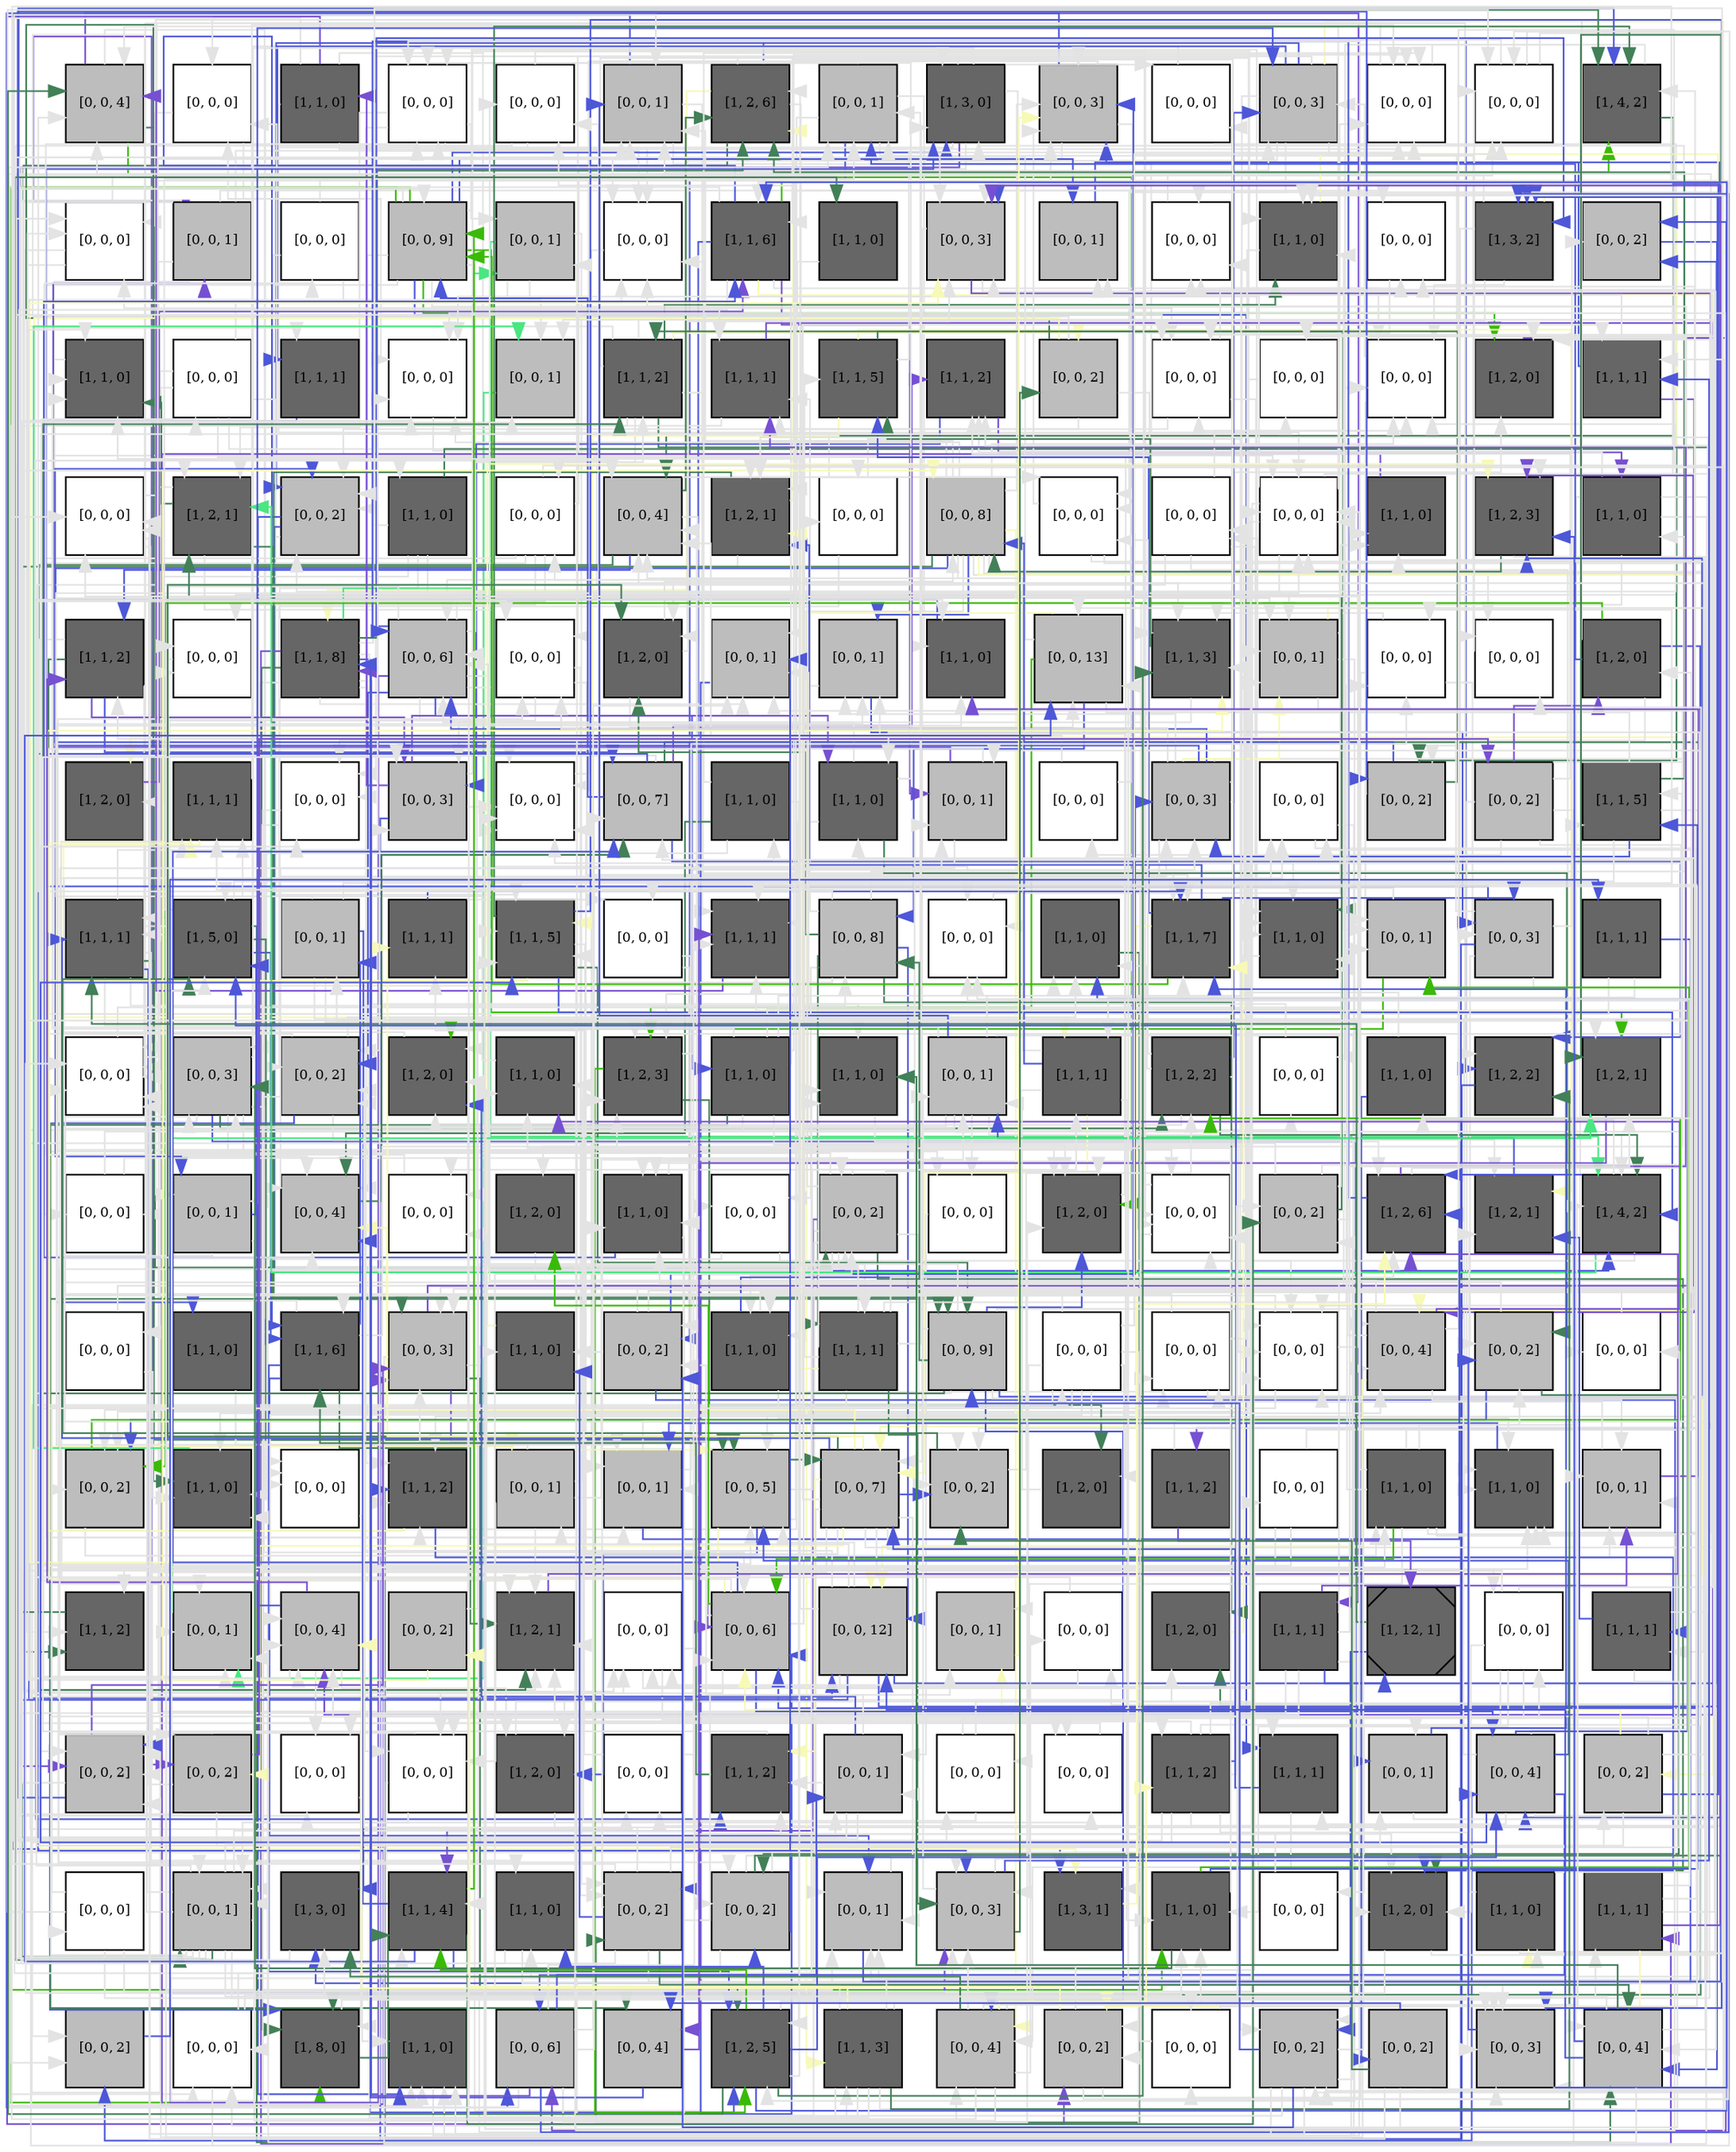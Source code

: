 digraph layout  {
rankdir=TB;
splines=ortho;
node [fixedsize=false, style=filled, width="0.6"];
edge [constraint=false];
0 [fillcolor="#bdbdbd", fontsize=8, label="[0, 0, 4]", shape=square, tooltip="name: None,\nin_degree: 5,\nout_degree: 4"];
1 [fillcolor="#FFFFFF", fontsize=8, label="[0, 0, 0]", shape=square, tooltip="name: None,\nin_degree: 3,\nout_degree: 2"];
2 [fillcolor="#666666", fontsize=8, label="[1, 1, 0]", shape=square, tooltip="name:  ILK ,\nin_degree: 1,\nout_degree: 5"];
3 [fillcolor="#FFFFFF", fontsize=8, label="[0, 0, 0]", shape=square, tooltip="name: None,\nin_degree: 5,\nout_degree: 4"];
4 [fillcolor="#FFFFFF", fontsize=8, label="[0, 0, 0]", shape=square, tooltip="name: None,\nin_degree: 3,\nout_degree: 3"];
5 [fillcolor="#bdbdbd", fontsize=8, label="[0, 0, 1]", shape=square, tooltip="name: None,\nin_degree: 6,\nout_degree: 3"];
6 [fillcolor="#666666", fontsize=8, label="[1, 2, 6]", shape=square, tooltip="name:  PAX3 ,\nin_degree: 5,\nout_degree: 5"];
7 [fillcolor="#bdbdbd", fontsize=8, label="[0, 0, 1]", shape=square, tooltip="name: None,\nin_degree: 5,\nout_degree: 5"];
8 [fillcolor="#666666", fontsize=8, label="[1, 3, 0]", shape=square, tooltip="name:  CASP3 ,\nin_degree: 5,\nout_degree: 7"];
9 [fillcolor="#bdbdbd", fontsize=8, label="[0, 0, 3]", shape=square, tooltip="name: None,\nin_degree: 7,\nout_degree: 4"];
10 [fillcolor="#FFFFFF", fontsize=8, label="[0, 0, 0]", shape=square, tooltip="name: None,\nin_degree: 2,\nout_degree: 2"];
11 [fillcolor="#bdbdbd", fontsize=8, label="[0, 0, 3]", shape=square, tooltip="name: None,\nin_degree: 4,\nout_degree: 8"];
12 [fillcolor="#FFFFFF", fontsize=8, label="[0, 0, 0]", shape=square, tooltip="name: None,\nin_degree: 6,\nout_degree: 2"];
13 [fillcolor="#FFFFFF", fontsize=8, label="[0, 0, 0]", shape=square, tooltip="name: None,\nin_degree: 5,\nout_degree: 3"];
14 [fillcolor="#666666", fontsize=8, label="[1, 4, 2]", shape=square, tooltip="name:  APP ,\nin_degree: 5,\nout_degree: 2"];
15 [fillcolor="#FFFFFF", fontsize=8, label="[0, 0, 0]", shape=square, tooltip="name: None,\nin_degree: 4,\nout_degree: 3"];
16 [fillcolor="#bdbdbd", fontsize=8, label="[0, 0, 1]", shape=square, tooltip="name: None,\nin_degree: 1,\nout_degree: 8"];
17 [fillcolor="#FFFFFF", fontsize=8, label="[0, 0, 0]", shape=square, tooltip="name: None,\nin_degree: 1,\nout_degree: 3"];
18 [fillcolor="#bdbdbd", fontsize=8, label="[0, 0, 9]", shape=square, tooltip="name: None,\nin_degree: 4,\nout_degree: 13"];
19 [fillcolor="#bdbdbd", fontsize=8, label="[0, 0, 1]", shape=square, tooltip="name: None,\nin_degree: 3,\nout_degree: 4"];
20 [fillcolor="#FFFFFF", fontsize=8, label="[0, 0, 0]", shape=square, tooltip="name: None,\nin_degree: 6,\nout_degree: 1"];
21 [fillcolor="#666666", fontsize=8, label="[1, 1, 6]", shape=square, tooltip="name:  CSNK2A2 ,\nin_degree: 5,\nout_degree: 8"];
22 [fillcolor="#666666", fontsize=8, label="[1, 1, 0]", shape=square, tooltip="name:  BLNK ,\nin_degree: 1,\nout_degree: 1"];
23 [fillcolor="#bdbdbd", fontsize=8, label="[0, 0, 3]", shape=square, tooltip="name: None,\nin_degree: 7,\nout_degree: 3"];
24 [fillcolor="#bdbdbd", fontsize=8, label="[0, 0, 1]", shape=square, tooltip="name: None,\nin_degree: 3,\nout_degree: 1"];
25 [fillcolor="#FFFFFF", fontsize=8, label="[0, 0, 0]", shape=square, tooltip="name: None,\nin_degree: 4,\nout_degree: 1"];
26 [fillcolor="#666666", fontsize=8, label="[1, 1, 0]", shape=square, tooltip="name:  MAP2K6 ,\nin_degree: 5,\nout_degree: 2"];
27 [fillcolor="#FFFFFF", fontsize=8, label="[0, 0, 0]", shape=square, tooltip="name: None,\nin_degree: 3,\nout_degree: 1"];
28 [fillcolor="#666666", fontsize=8, label="[1, 3, 2]", shape=square, tooltip="name:  MIF ,\nin_degree: 4,\nout_degree: 5"];
29 [fillcolor="#bdbdbd", fontsize=8, label="[0, 0, 2]", shape=square, tooltip="name: None,\nin_degree: 3,\nout_degree: 1"];
30 [fillcolor="#666666", fontsize=8, label="[1, 1, 0]", shape=square, tooltip="name:  MAP4K4 ,\nin_degree: 5,\nout_degree: 1"];
31 [fillcolor="#FFFFFF", fontsize=8, label="[0, 0, 0]", shape=square, tooltip="name: None,\nin_degree: 1,\nout_degree: 6"];
32 [fillcolor="#666666", fontsize=8, label="[1, 1, 1]", shape=square, tooltip="name:  FRK ,\nin_degree: 2,\nout_degree: 1"];
33 [fillcolor="#FFFFFF", fontsize=8, label="[0, 0, 0]", shape=square, tooltip="name: None,\nin_degree: 6,\nout_degree: 1"];
34 [fillcolor="#bdbdbd", fontsize=8, label="[0, 0, 1]", shape=square, tooltip="name: None,\nin_degree: 4,\nout_degree: 1"];
35 [fillcolor="#666666", fontsize=8, label="[1, 1, 2]", shape=square, tooltip="name:  TNFRSF1B ,\nin_degree: 3,\nout_degree: 9"];
36 [fillcolor="#666666", fontsize=8, label="[1, 1, 1]", shape=square, tooltip="name:  IL10RA ,\nin_degree: 4,\nout_degree: 2"];
37 [fillcolor="#666666", fontsize=8, label="[1, 1, 5]", shape=square, tooltip="name:  NAB1 ,\nin_degree: 3,\nout_degree: 4"];
38 [fillcolor="#666666", fontsize=8, label="[1, 1, 2]", shape=square, tooltip="name:  CSDA ,\nin_degree: 4,\nout_degree: 2"];
39 [fillcolor="#bdbdbd", fontsize=8, label="[0, 0, 2]", shape=square, tooltip="name: None,\nin_degree: 2,\nout_degree: 5"];
40 [fillcolor="#FFFFFF", fontsize=8, label="[0, 0, 0]", shape=square, tooltip="name: None,\nin_degree: 4,\nout_degree: 3"];
41 [fillcolor="#FFFFFF", fontsize=8, label="[0, 0, 0]", shape=square, tooltip="name: None,\nin_degree: 2,\nout_degree: 2"];
42 [fillcolor="#FFFFFF", fontsize=8, label="[0, 0, 0]", shape=square, tooltip="name: None,\nin_degree: 6,\nout_degree: 2"];
43 [fillcolor="#666666", fontsize=8, label="[1, 2, 0]", shape=square, tooltip="name:  ADM ,\nin_degree: 4,\nout_degree: 1"];
44 [fillcolor="#666666", fontsize=8, label="[1, 1, 1]", shape=square, tooltip="name:  AKAP12 ,\nin_degree: 3,\nout_degree: 3"];
45 [fillcolor="#FFFFFF", fontsize=8, label="[0, 0, 0]", shape=square, tooltip="name: None,\nin_degree: 4,\nout_degree: 3"];
46 [fillcolor="#666666", fontsize=8, label="[1, 2, 1]", shape=square, tooltip="name:  SELP ,\nin_degree: 4,\nout_degree: 4"];
47 [fillcolor="#bdbdbd", fontsize=8, label="[0, 0, 2]", shape=square, tooltip="name: None,\nin_degree: 6,\nout_degree: 3"];
48 [fillcolor="#666666", fontsize=8, label="[1, 1, 0]", shape=square, tooltip="name:  SKI ,\nin_degree: 1,\nout_degree: 5"];
49 [fillcolor="#FFFFFF", fontsize=8, label="[0, 0, 0]", shape=square, tooltip="name: None,\nin_degree: 2,\nout_degree: 6"];
50 [fillcolor="#bdbdbd", fontsize=8, label="[0, 0, 4]", shape=square, tooltip="name: None,\nin_degree: 6,\nout_degree: 5"];
51 [fillcolor="#666666", fontsize=8, label="[1, 2, 1]", shape=square, tooltip="name:  CCL5 ,\nin_degree: 5,\nout_degree: 3"];
52 [fillcolor="#FFFFFF", fontsize=8, label="[0, 0, 0]", shape=square, tooltip="name: None,\nin_degree: 2,\nout_degree: 3"];
53 [fillcolor="#bdbdbd", fontsize=8, label="[0, 0, 8]", shape=square, tooltip="name: None,\nin_degree: 4,\nout_degree: 15"];
54 [fillcolor="#FFFFFF", fontsize=8, label="[0, 0, 0]", shape=square, tooltip="name: None,\nin_degree: 4,\nout_degree: 3"];
55 [fillcolor="#FFFFFF", fontsize=8, label="[0, 0, 0]", shape=square, tooltip="name: None,\nin_degree: 2,\nout_degree: 4"];
56 [fillcolor="#FFFFFF", fontsize=8, label="[0, 0, 0]", shape=square, tooltip="name: None,\nin_degree: 7,\nout_degree: 6"];
57 [fillcolor="#666666", fontsize=8, label="[1, 1, 0]", shape=square, tooltip="name:  BMI1 ,\nin_degree: 3,\nout_degree: 1"];
58 [fillcolor="#666666", fontsize=8, label="[1, 2, 3]", shape=square, tooltip="name:  CD79A ,\nin_degree: 5,\nout_degree: 2"];
59 [fillcolor="#666666", fontsize=8, label="[1, 1, 0]", shape=square, tooltip="name:  H2AFX ,\nin_degree: 2,\nout_degree: 5"];
60 [fillcolor="#666666", fontsize=8, label="[1, 1, 2]", shape=square, tooltip="name:  NCOR2 ,\nin_degree: 3,\nout_degree: 5"];
61 [fillcolor="#FFFFFF", fontsize=8, label="[0, 0, 0]", shape=square, tooltip="name: None,\nin_degree: 3,\nout_degree: 1"];
62 [fillcolor="#666666", fontsize=8, label="[1, 1, 8]", shape=square, tooltip="name:  APLP2 ,\nin_degree: 3,\nout_degree: 11"];
63 [fillcolor="#bdbdbd", fontsize=8, label="[0, 0, 6]", shape=square, tooltip="name: None,\nin_degree: 6,\nout_degree: 10"];
64 [fillcolor="#FFFFFF", fontsize=8, label="[0, 0, 0]", shape=square, tooltip="name: None,\nin_degree: 4,\nout_degree: 3"];
65 [fillcolor="#666666", fontsize=8, label="[1, 2, 0]", shape=square, tooltip="name:  ALOX5 ,\nin_degree: 4,\nout_degree: 3"];
66 [fillcolor="#bdbdbd", fontsize=8, label="[0, 0, 1]", shape=square, tooltip="name: None,\nin_degree: 6,\nout_degree: 1"];
67 [fillcolor="#bdbdbd", fontsize=8, label="[0, 0, 1]", shape=square, tooltip="name: None,\nin_degree: 4,\nout_degree: 2"];
68 [fillcolor="#666666", fontsize=8, label="[1, 1, 0]", shape=square, tooltip="name:  CD27 ,\nin_degree: 4,\nout_degree: 1"];
69 [fillcolor="#bdbdbd", fontsize=8, label="[0, 0, 13]", shape=square, tooltip="name: None,\nin_degree: 4,\nout_degree: 5"];
70 [fillcolor="#666666", fontsize=8, label="[1, 1, 3]", shape=square, tooltip="name:  CD63 ,\nin_degree: 6,\nout_degree: 2"];
71 [fillcolor="#bdbdbd", fontsize=8, label="[0, 0, 1]", shape=square, tooltip="name: None,\nin_degree: 5,\nout_degree: 4"];
72 [fillcolor="#FFFFFF", fontsize=8, label="[0, 0, 0]", shape=square, tooltip="name: None,\nin_degree: 3,\nout_degree: 3"];
73 [fillcolor="#FFFFFF", fontsize=8, label="[0, 0, 0]", shape=square, tooltip="name: None,\nin_degree: 3,\nout_degree: 1"];
74 [fillcolor="#666666", fontsize=8, label="[1, 2, 0]", shape=square, tooltip="name:  IGF1R ,\nin_degree: 2,\nout_degree: 5"];
75 [fillcolor="#666666", fontsize=8, label="[1, 2, 0]", shape=square, tooltip="name:  CAV1 ,\nin_degree: 2,\nout_degree: 1"];
76 [fillcolor="#666666", fontsize=8, label="[1, 1, 1]", shape=square, tooltip="name:  LMNA ,\nin_degree: 4,\nout_degree: 2"];
77 [fillcolor="#FFFFFF", fontsize=8, label="[0, 0, 0]", shape=square, tooltip="name: None,\nin_degree: 4,\nout_degree: 2"];
78 [fillcolor="#bdbdbd", fontsize=8, label="[0, 0, 3]", shape=square, tooltip="name: None,\nin_degree: 5,\nout_degree: 5"];
79 [fillcolor="#FFFFFF", fontsize=8, label="[0, 0, 0]", shape=square, tooltip="name: None,\nin_degree: 7,\nout_degree: 1"];
80 [fillcolor="#bdbdbd", fontsize=8, label="[0, 0, 7]", shape=square, tooltip="name: None,\nin_degree: 5,\nout_degree: 6"];
81 [fillcolor="#666666", fontsize=8, label="[1, 1, 0]", shape=square, tooltip="name:  CREM ,\nin_degree: 1,\nout_degree: 4"];
82 [fillcolor="#666666", fontsize=8, label="[1, 1, 0]", shape=square, tooltip="name:  RUNX3 ,\nin_degree: 3,\nout_degree: 4"];
83 [fillcolor="#bdbdbd", fontsize=8, label="[0, 0, 1]", shape=square, tooltip="name: None,\nin_degree: 4,\nout_degree: 3"];
84 [fillcolor="#FFFFFF", fontsize=8, label="[0, 0, 0]", shape=square, tooltip="name: None,\nin_degree: 1,\nout_degree: 2"];
85 [fillcolor="#bdbdbd", fontsize=8, label="[0, 0, 3]", shape=square, tooltip="name: None,\nin_degree: 4,\nout_degree: 9"];
86 [fillcolor="#FFFFFF", fontsize=8, label="[0, 0, 0]", shape=square, tooltip="name: None,\nin_degree: 3,\nout_degree: 2"];
87 [fillcolor="#bdbdbd", fontsize=8, label="[0, 0, 2]", shape=square, tooltip="name: None,\nin_degree: 3,\nout_degree: 3"];
88 [fillcolor="#bdbdbd", fontsize=8, label="[0, 0, 2]", shape=square, tooltip="name: None,\nin_degree: 1,\nout_degree: 7"];
89 [fillcolor="#666666", fontsize=8, label="[1, 1, 5]", shape=square, tooltip="name:  FYN ,\nin_degree: 3,\nout_degree: 5"];
90 [fillcolor="#666666", fontsize=8, label="[1, 1, 1]", shape=square, tooltip="name:  MYLK ,\nin_degree: 4,\nout_degree: 7"];
91 [fillcolor="#666666", fontsize=8, label="[1, 5, 0]", shape=square, tooltip="name:  EGR1 ,\nin_degree: 5,\nout_degree: 5"];
92 [fillcolor="#bdbdbd", fontsize=8, label="[0, 0, 1]", shape=square, tooltip="name: None,\nin_degree: 2,\nout_degree: 5"];
93 [fillcolor="#666666", fontsize=8, label="[1, 1, 1]", shape=square, tooltip="name:  SIAH1 ,\nin_degree: 2,\nout_degree: 2"];
94 [fillcolor="#666666", fontsize=8, label="[1, 1, 5]", shape=square, tooltip="name:  TGFBR3 ,\nin_degree: 6,\nout_degree: 6"];
95 [fillcolor="#FFFFFF", fontsize=8, label="[0, 0, 0]", shape=square, tooltip="name: None,\nin_degree: 2,\nout_degree: 2"];
96 [fillcolor="#666666", fontsize=8, label="[1, 1, 1]", shape=square, tooltip="name:  GSK3B ,\nin_degree: 6,\nout_degree: 1"];
97 [fillcolor="#bdbdbd", fontsize=8, label="[0, 0, 8]", shape=square, tooltip="name: None,\nin_degree: 3,\nout_degree: 9"];
98 [fillcolor="#FFFFFF", fontsize=8, label="[0, 0, 0]", shape=square, tooltip="name: None,\nin_degree: 4,\nout_degree: 1"];
99 [fillcolor="#666666", fontsize=8, label="[1, 1, 0]", shape=square, tooltip="name:  NOTCH2 ,\nin_degree: 4,\nout_degree: 1"];
100 [fillcolor="#666666", fontsize=8, label="[1, 1, 7]", shape=square, tooltip="name:  HSP90AA1 ,\nin_degree: 6,\nout_degree: 5"];
101 [fillcolor="#666666", fontsize=8, label="[1, 1, 0]", shape=square, tooltip="name:  MARCKS ,\nin_degree: 7,\nout_degree: 1"];
102 [fillcolor="#bdbdbd", fontsize=8, label="[0, 0, 1]", shape=square, tooltip="name: None,\nin_degree: 4,\nout_degree: 2"];
103 [fillcolor="#bdbdbd", fontsize=8, label="[0, 0, 3]", shape=square, tooltip="name: None,\nin_degree: 3,\nout_degree: 6"];
104 [fillcolor="#666666", fontsize=8, label="[1, 1, 1]", shape=square, tooltip="name:  AFF1 ,\nin_degree: 1,\nout_degree: 3"];
105 [fillcolor="#FFFFFF", fontsize=8, label="[0, 0, 0]", shape=square, tooltip="name: None,\nin_degree: 7,\nout_degree: 2"];
106 [fillcolor="#bdbdbd", fontsize=8, label="[0, 0, 3]", shape=square, tooltip="name: None,\nin_degree: 4,\nout_degree: 7"];
107 [fillcolor="#bdbdbd", fontsize=8, label="[0, 0, 2]", shape=square, tooltip="name: None,\nin_degree: 5,\nout_degree: 5"];
108 [fillcolor="#666666", fontsize=8, label="[1, 2, 0]", shape=square, tooltip="name:  APOBEC3G ,\nin_degree: 5,\nout_degree: 1"];
109 [fillcolor="#666666", fontsize=8, label="[1, 1, 0]", shape=square, tooltip="name:  LIG1 ,\nin_degree: 4,\nout_degree: 1"];
110 [fillcolor="#666666", fontsize=8, label="[1, 2, 3]", shape=square, tooltip="name:  LPL ,\nin_degree: 5,\nout_degree: 3"];
111 [fillcolor="#666666", fontsize=8, label="[1, 1, 0]", shape=square, tooltip="name:  PTCH1 ,\nin_degree: 1,\nout_degree: 8"];
112 [fillcolor="#666666", fontsize=8, label="[1, 1, 0]", shape=square, tooltip="name:  FCER2 ,\nin_degree: 4,\nout_degree: 1"];
113 [fillcolor="#bdbdbd", fontsize=8, label="[0, 0, 1]", shape=square, tooltip="name: None,\nin_degree: 4,\nout_degree: 8"];
114 [fillcolor="#666666", fontsize=8, label="[1, 1, 1]", shape=square, tooltip="name:  CTSB ,\nin_degree: 3,\nout_degree: 5"];
115 [fillcolor="#666666", fontsize=8, label="[1, 2, 2]", shape=square, tooltip="name:  INPP5D ,\nin_degree: 3,\nout_degree: 6"];
116 [fillcolor="#FFFFFF", fontsize=8, label="[0, 0, 0]", shape=square, tooltip="name: None,\nin_degree: 2,\nout_degree: 1"];
117 [fillcolor="#666666", fontsize=8, label="[1, 1, 0]", shape=square, tooltip="name:  CNR1 ,\nin_degree: 1,\nout_degree: 2"];
118 [fillcolor="#666666", fontsize=8, label="[1, 2, 2]", shape=square, tooltip="name:  IL7 ,\nin_degree: 4,\nout_degree: 1"];
119 [fillcolor="#666666", fontsize=8, label="[1, 2, 1]", shape=square, tooltip="name:  PRF1 ,\nin_degree: 5,\nout_degree: 1"];
120 [fillcolor="#FFFFFF", fontsize=8, label="[0, 0, 0]", shape=square, tooltip="name: None,\nin_degree: 2,\nout_degree: 2"];
121 [fillcolor="#bdbdbd", fontsize=8, label="[0, 0, 1]", shape=square, tooltip="name: None,\nin_degree: 3,\nout_degree: 3"];
122 [fillcolor="#bdbdbd", fontsize=8, label="[0, 0, 4]", shape=square, tooltip="name: None,\nin_degree: 7,\nout_degree: 1"];
123 [fillcolor="#FFFFFF", fontsize=8, label="[0, 0, 0]", shape=square, tooltip="name: None,\nin_degree: 3,\nout_degree: 1"];
124 [fillcolor="#666666", fontsize=8, label="[1, 2, 0]", shape=square, tooltip="name:  CD69 ,\nin_degree: 2,\nout_degree: 1"];
125 [fillcolor="#666666", fontsize=8, label="[1, 1, 0]", shape=square, tooltip="name:  CD74 ,\nin_degree: 5,\nout_degree: 3"];
126 [fillcolor="#FFFFFF", fontsize=8, label="[0, 0, 0]", shape=square, tooltip="name: None,\nin_degree: 2,\nout_degree: 2"];
127 [fillcolor="#bdbdbd", fontsize=8, label="[0, 0, 2]", shape=square, tooltip="name: None,\nin_degree: 4,\nout_degree: 11"];
128 [fillcolor="#FFFFFF", fontsize=8, label="[0, 0, 0]", shape=square, tooltip="name: None,\nin_degree: 2,\nout_degree: 1"];
129 [fillcolor="#666666", fontsize=8, label="[1, 2, 0]", shape=square, tooltip="name:  PLD1 ,\nin_degree: 6,\nout_degree: 1"];
130 [fillcolor="#FFFFFF", fontsize=8, label="[0, 0, 0]", shape=square, tooltip="name: None,\nin_degree: 5,\nout_degree: 2"];
131 [fillcolor="#bdbdbd", fontsize=8, label="[0, 0, 2]", shape=square, tooltip="name: None,\nin_degree: 3,\nout_degree: 5"];
132 [fillcolor="#666666", fontsize=8, label="[1, 2, 6]", shape=square, tooltip="name:  SELL ,\nin_degree: 6,\nout_degree: 3"];
133 [fillcolor="#666666", fontsize=8, label="[1, 2, 1]", shape=square, tooltip="name:  CCND2 ,\nin_degree: 4,\nout_degree: 1"];
134 [fillcolor="#666666", fontsize=8, label="[1, 4, 2]", shape=square, tooltip="name:  JAK1 ,\nin_degree: 6,\nout_degree: 4"];
135 [fillcolor="#FFFFFF", fontsize=8, label="[0, 0, 0]", shape=square, tooltip="name: None,\nin_degree: 1,\nout_degree: 2"];
136 [fillcolor="#666666", fontsize=8, label="[1, 1, 0]", shape=square, tooltip="name:  OGT ,\nin_degree: 1,\nout_degree: 1"];
137 [fillcolor="#666666", fontsize=8, label="[1, 1, 6]", shape=square, tooltip="name:  TCF3 ,\nin_degree: 4,\nout_degree: 6"];
138 [fillcolor="#bdbdbd", fontsize=8, label="[0, 0, 3]", shape=square, tooltip="name: None,\nin_degree: 6,\nout_degree: 5"];
139 [fillcolor="#666666", fontsize=8, label="[1, 1, 0]", shape=square, tooltip="name:  AEBP1 ,\nin_degree: 3,\nout_degree: 1"];
140 [fillcolor="#bdbdbd", fontsize=8, label="[0, 0, 2]", shape=square, tooltip="name: None,\nin_degree: 4,\nout_degree: 5"];
141 [fillcolor="#666666", fontsize=8, label="[1, 1, 0]", shape=square, tooltip="name:  CUL5 ,\nin_degree: 3,\nout_degree: 3"];
142 [fillcolor="#666666", fontsize=8, label="[1, 1, 1]", shape=square, tooltip="name:  LGALS1 ,\nin_degree: 2,\nout_degree: 9"];
143 [fillcolor="#bdbdbd", fontsize=8, label="[0, 0, 9]", shape=square, tooltip="name: None,\nin_degree: 4,\nout_degree: 10"];
144 [fillcolor="#FFFFFF", fontsize=8, label="[0, 0, 0]", shape=square, tooltip="name: None,\nin_degree: 1,\nout_degree: 9"];
145 [fillcolor="#FFFFFF", fontsize=8, label="[0, 0, 0]", shape=square, tooltip="name: None,\nin_degree: 3,\nout_degree: 3"];
146 [fillcolor="#FFFFFF", fontsize=8, label="[0, 0, 0]", shape=square, tooltip="name: None,\nin_degree: 6,\nout_degree: 3"];
147 [fillcolor="#bdbdbd", fontsize=8, label="[0, 0, 4]", shape=square, tooltip="name: None,\nin_degree: 5,\nout_degree: 6"];
148 [fillcolor="#bdbdbd", fontsize=8, label="[0, 0, 2]", shape=square, tooltip="name: None,\nin_degree: 4,\nout_degree: 3"];
149 [fillcolor="#FFFFFF", fontsize=8, label="[0, 0, 0]", shape=square, tooltip="name: None,\nin_degree: 2,\nout_degree: 1"];
150 [fillcolor="#bdbdbd", fontsize=8, label="[0, 0, 2]", shape=square, tooltip="name: None,\nin_degree: 5,\nout_degree: 2"];
151 [fillcolor="#666666", fontsize=8, label="[1, 1, 0]", shape=square, tooltip="name:  MGAT5 ,\nin_degree: 5,\nout_degree: 1"];
152 [fillcolor="#FFFFFF", fontsize=8, label="[0, 0, 0]", shape=square, tooltip="name: None,\nin_degree: 3,\nout_degree: 1"];
153 [fillcolor="#666666", fontsize=8, label="[1, 1, 2]", shape=square, tooltip="name:  HSP90B1 ,\nin_degree: 5,\nout_degree: 2"];
154 [fillcolor="#bdbdbd", fontsize=8, label="[0, 0, 1]", shape=square, tooltip="name: None,\nin_degree: 2,\nout_degree: 6"];
155 [fillcolor="#bdbdbd", fontsize=8, label="[0, 0, 1]", shape=square, tooltip="name: None,\nin_degree: 5,\nout_degree: 3"];
156 [fillcolor="#bdbdbd", fontsize=8, label="[0, 0, 5]", shape=square, tooltip="name: None,\nin_degree: 7,\nout_degree: 5"];
157 [fillcolor="#bdbdbd", fontsize=8, label="[0, 0, 7]", shape=square, tooltip="name: None,\nin_degree: 5,\nout_degree: 15"];
158 [fillcolor="#bdbdbd", fontsize=8, label="[0, 0, 2]", shape=square, tooltip="name: None,\nin_degree: 5,\nout_degree: 2"];
159 [fillcolor="#666666", fontsize=8, label="[1, 2, 0]", shape=square, tooltip="name:  NFE2L2 ,\nin_degree: 2,\nout_degree: 1"];
160 [fillcolor="#666666", fontsize=8, label="[1, 1, 2]", shape=square, tooltip="name:  CD86 ,\nin_degree: 1,\nout_degree: 2"];
161 [fillcolor="#FFFFFF", fontsize=8, label="[0, 0, 0]", shape=square, tooltip="name: None,\nin_degree: 1,\nout_degree: 3"];
162 [fillcolor="#666666", fontsize=8, label="[1, 1, 0]", shape=square, tooltip="name:  CD81 ,\nin_degree: 2,\nout_degree: 8"];
163 [fillcolor="#666666", fontsize=8, label="[1, 1, 0]", shape=square, tooltip="name:  FGFR1 ,\nin_degree: 6,\nout_degree: 1"];
164 [fillcolor="#bdbdbd", fontsize=8, label="[0, 0, 1]", shape=square, tooltip="name: None,\nin_degree: 5,\nout_degree: 2"];
165 [fillcolor="#666666", fontsize=8, label="[1, 1, 2]", shape=square, tooltip="name:  EED ,\nin_degree: 3,\nout_degree: 1"];
166 [fillcolor="#bdbdbd", fontsize=8, label="[0, 0, 1]", shape=square, tooltip="name: None,\nin_degree: 5,\nout_degree: 1"];
167 [fillcolor="#bdbdbd", fontsize=8, label="[0, 0, 4]", shape=square, tooltip="name: None,\nin_degree: 6,\nout_degree: 5"];
168 [fillcolor="#bdbdbd", fontsize=8, label="[0, 0, 2]", shape=square, tooltip="name: None,\nin_degree: 1,\nout_degree: 2"];
169 [fillcolor="#666666", fontsize=8, label="[1, 2, 1]", shape=square, tooltip="name:  EZH2 ,\nin_degree: 7,\nout_degree: 1"];
170 [fillcolor="#FFFFFF", fontsize=8, label="[0, 0, 0]", shape=square, tooltip="name: None,\nin_degree: 4,\nout_degree: 3"];
171 [fillcolor="#bdbdbd", fontsize=8, label="[0, 0, 6]", shape=square, tooltip="name: None,\nin_degree: 7,\nout_degree: 8"];
172 [fillcolor="#bdbdbd", fontsize=8, label="[0, 0, 12]", shape=square, tooltip="name: None,\nin_degree: 5,\nout_degree: 8"];
173 [fillcolor="#bdbdbd", fontsize=8, label="[0, 0, 1]", shape=square, tooltip="name: None,\nin_degree: 3,\nout_degree: 1"];
174 [fillcolor="#FFFFFF", fontsize=8, label="[0, 0, 0]", shape=square, tooltip="name: None,\nin_degree: 2,\nout_degree: 2"];
175 [fillcolor="#666666", fontsize=8, label="[1, 2, 0]", shape=square, tooltip="name:  HDAC9 ,\nin_degree: 3,\nout_degree: 1"];
176 [fillcolor="#666666", fontsize=8, label="[1, 1, 1]", shape=square, tooltip="name:  RRM1 ,\nin_degree: 1,\nout_degree: 7"];
177 [fillcolor="#666666", fontsize=8, label="[1, 12, 1]", shape=Msquare, tooltip="name:  PTEN ,\nin_degree: 2,\nout_degree: 2"];
178 [fillcolor="#FFFFFF", fontsize=8, label="[0, 0, 0]", shape=square, tooltip="name: None,\nin_degree: 2,\nout_degree: 6"];
179 [fillcolor="#666666", fontsize=8, label="[1, 1, 1]", shape=square, tooltip="name:  RFC5 ,\nin_degree: 2,\nout_degree: 3"];
180 [fillcolor="#bdbdbd", fontsize=8, label="[0, 0, 2]", shape=square, tooltip="name: None,\nin_degree: 6,\nout_degree: 3"];
181 [fillcolor="#bdbdbd", fontsize=8, label="[0, 0, 2]", shape=square, tooltip="name: None,\nin_degree: 3,\nout_degree: 5"];
182 [fillcolor="#FFFFFF", fontsize=8, label="[0, 0, 0]", shape=square, tooltip="name: None,\nin_degree: 3,\nout_degree: 1"];
183 [fillcolor="#FFFFFF", fontsize=8, label="[0, 0, 0]", shape=square, tooltip="name: None,\nin_degree: 4,\nout_degree: 3"];
184 [fillcolor="#666666", fontsize=8, label="[1, 2, 0]", shape=square, tooltip="name:  AKT3 ,\nin_degree: 3,\nout_degree: 2"];
185 [fillcolor="#FFFFFF", fontsize=8, label="[0, 0, 0]", shape=square, tooltip="name: None,\nin_degree: 2,\nout_degree: 2"];
186 [fillcolor="#666666", fontsize=8, label="[1, 1, 2]", shape=square, tooltip="name:  CHST2 ,\nin_degree: 4,\nout_degree: 2"];
187 [fillcolor="#bdbdbd", fontsize=8, label="[0, 0, 1]", shape=square, tooltip="name: None,\nin_degree: 4,\nout_degree: 5"];
188 [fillcolor="#FFFFFF", fontsize=8, label="[0, 0, 0]", shape=square, tooltip="name: None,\nin_degree: 2,\nout_degree: 3"];
189 [fillcolor="#FFFFFF", fontsize=8, label="[0, 0, 0]", shape=square, tooltip="name: None,\nin_degree: 3,\nout_degree: 1"];
190 [fillcolor="#666666", fontsize=8, label="[1, 1, 2]", shape=square, tooltip="name:  HIST1H3H ,\nin_degree: 2,\nout_degree: 9"];
191 [fillcolor="#666666", fontsize=8, label="[1, 1, 1]", shape=square, tooltip="name:  ANXA2 ,\nin_degree: 3,\nout_degree: 2"];
192 [fillcolor="#bdbdbd", fontsize=8, label="[0, 0, 1]", shape=square, tooltip="name: None,\nin_degree: 3,\nout_degree: 2"];
193 [fillcolor="#bdbdbd", fontsize=8, label="[0, 0, 4]", shape=square, tooltip="name: None,\nin_degree: 4,\nout_degree: 8"];
194 [fillcolor="#bdbdbd", fontsize=8, label="[0, 0, 2]", shape=square, tooltip="name: None,\nin_degree: 2,\nout_degree: 5"];
195 [fillcolor="#FFFFFF", fontsize=8, label="[0, 0, 0]", shape=square, tooltip="name: None,\nin_degree: 1,\nout_degree: 4"];
196 [fillcolor="#bdbdbd", fontsize=8, label="[0, 0, 1]", shape=square, tooltip="name: None,\nin_degree: 5,\nout_degree: 13"];
197 [fillcolor="#666666", fontsize=8, label="[1, 3, 0]", shape=square, tooltip="name:  AICDA ,\nin_degree: 4,\nout_degree: 1"];
198 [fillcolor="#666666", fontsize=8, label="[1, 1, 4]", shape=square, tooltip="name:  TNF ,\nin_degree: 5,\nout_degree: 5"];
199 [fillcolor="#666666", fontsize=8, label="[1, 1, 0]", shape=square, tooltip="name:  DPP4 ,\nin_degree: 3,\nout_degree: 2"];
200 [fillcolor="#bdbdbd", fontsize=8, label="[0, 0, 2]", shape=square, tooltip="name: None,\nin_degree: 4,\nout_degree: 9"];
201 [fillcolor="#bdbdbd", fontsize=8, label="[0, 0, 2]", shape=square, tooltip="name: None,\nin_degree: 4,\nout_degree: 5"];
202 [fillcolor="#bdbdbd", fontsize=8, label="[0, 0, 1]", shape=square, tooltip="name: None,\nin_degree: 6,\nout_degree: 2"];
203 [fillcolor="#bdbdbd", fontsize=8, label="[0, 0, 3]", shape=square, tooltip="name: None,\nin_degree: 7,\nout_degree: 4"];
204 [fillcolor="#666666", fontsize=8, label="[1, 3, 1]", shape=square, tooltip="name:  PCNA ,\nin_degree: 3,\nout_degree: 1"];
205 [fillcolor="#666666", fontsize=8, label="[1, 1, 0]", shape=square, tooltip="name:  IFNGR2 ,\nin_degree: 5,\nout_degree: 4"];
206 [fillcolor="#FFFFFF", fontsize=8, label="[0, 0, 0]", shape=square, tooltip="name: None,\nin_degree: 1,\nout_degree: 1"];
207 [fillcolor="#666666", fontsize=8, label="[1, 2, 0]", shape=square, tooltip="name:  VDR ,\nin_degree: 5,\nout_degree: 2"];
208 [fillcolor="#666666", fontsize=8, label="[1, 1, 0]", shape=square, tooltip="name:  CD70 ,\nin_degree: 2,\nout_degree: 3"];
209 [fillcolor="#666666", fontsize=8, label="[1, 1, 1]", shape=square, tooltip="name:  HIST2H2AA3 ,\nin_degree: 2,\nout_degree: 5"];
210 [fillcolor="#bdbdbd", fontsize=8, label="[0, 0, 2]", shape=square, tooltip="name: None,\nin_degree: 3,\nout_degree: 1"];
211 [fillcolor="#FFFFFF", fontsize=8, label="[0, 0, 0]", shape=square, tooltip="name: None,\nin_degree: 3,\nout_degree: 3"];
212 [fillcolor="#666666", fontsize=8, label="[1, 8, 0]", shape=square, tooltip="name:  FOS ,\nin_degree: 5,\nout_degree: 2"];
213 [fillcolor="#666666", fontsize=8, label="[1, 1, 0]", shape=square, tooltip="name:  MYL9 ,\nin_degree: 6,\nout_degree: 1"];
214 [fillcolor="#bdbdbd", fontsize=8, label="[0, 0, 6]", shape=square, tooltip="name: None,\nin_degree: 3,\nout_degree: 8"];
215 [fillcolor="#bdbdbd", fontsize=8, label="[0, 0, 4]", shape=square, tooltip="name: None,\nin_degree: 3,\nout_degree: 2"];
216 [fillcolor="#666666", fontsize=8, label="[1, 2, 5]", shape=square, tooltip="name:  PRKCA ,\nin_degree: 6,\nout_degree: 8"];
217 [fillcolor="#666666", fontsize=8, label="[1, 1, 3]", shape=square, tooltip="name:  RPS6KA5 ,\nin_degree: 2,\nout_degree: 9"];
218 [fillcolor="#bdbdbd", fontsize=8, label="[0, 0, 4]", shape=square, tooltip="name: None,\nin_degree: 4,\nout_degree: 8"];
219 [fillcolor="#bdbdbd", fontsize=8, label="[0, 0, 2]", shape=square, tooltip="name: None,\nin_degree: 4,\nout_degree: 4"];
220 [fillcolor="#FFFFFF", fontsize=8, label="[0, 0, 0]", shape=square, tooltip="name: None,\nin_degree: 2,\nout_degree: 2"];
221 [fillcolor="#bdbdbd", fontsize=8, label="[0, 0, 2]", shape=square, tooltip="name: None,\nin_degree: 5,\nout_degree: 7"];
222 [fillcolor="#bdbdbd", fontsize=8, label="[0, 0, 2]", shape=square, tooltip="name: None,\nin_degree: 1,\nout_degree: 6"];
223 [fillcolor="#bdbdbd", fontsize=8, label="[0, 0, 3]", shape=square, tooltip="name: None,\nin_degree: 7,\nout_degree: 2"];
224 [fillcolor="#bdbdbd", fontsize=8, label="[0, 0, 4]", shape=square, tooltip="name: None,\nin_degree: 5,\nout_degree: 6"];
0 -> 129  [color="#3ABA08", style="penwidth(0.1)", tooltip="216( PRKCA ) to 129( PLD1 )", weight=1];
0 -> 127  [color="#428058", style="penwidth(0.1)", tooltip="216( PRKCA ) to 207( VDR )", weight=1];
0 -> 152  [color=grey89, style="penwidth(0.1)", tooltip=" ", weight=1];
0 -> 176  [color="#7650D2", style="penwidth(0.1)", tooltip="119( PRF1 ) to 68( CD27 )", weight=1];
1 -> 33  [color=grey89, style="penwidth(0.1)", tooltip=" ", weight=1];
1 -> 15  [color=grey89, style="penwidth(0.1)", tooltip=" ", weight=1];
2 -> 219  [color="#7650D2", style="penwidth(0.1)", tooltip="2( ILK ) to 177( PTEN )", weight=1];
2 -> 12  [color=grey89, style="penwidth(0.1)", tooltip=" ", weight=1];
2 -> 188  [color=grey89, style="penwidth(0.1)", tooltip=" ", weight=1];
2 -> 40  [color=grey89, style="penwidth(0.1)", tooltip=" ", weight=1];
2 -> 108  [color=grey89, style="penwidth(0.1)", tooltip=" ", weight=1];
3 -> 153  [color=grey89, style="penwidth(0.1)", tooltip=" ", weight=1];
3 -> 46  [color=grey89, style="penwidth(0.1)", tooltip=" ", weight=1];
3 -> 20  [color=grey89, style="penwidth(0.1)", tooltip=" ", weight=1];
3 -> 19  [color=grey89, style="penwidth(0.1)", tooltip=" ", weight=1];
4 -> 56  [color=grey89, style="penwidth(0.1)", tooltip=" ", weight=1];
4 -> 130  [color=grey89, style="penwidth(0.1)", tooltip=" ", weight=1];
4 -> 182  [color=grey89, style="penwidth(0.1)", tooltip=" ", weight=1];
5 -> 96  [color=grey89, style="penwidth(0.1)", tooltip=" ", weight=1];
5 -> 204  [color="#4D57D8", style="penwidth(0.1)", tooltip="179( RFC5 ) to 204( PCNA )", weight=1];
5 -> 70  [color=grey89, style="penwidth(0.1)", tooltip=" ", weight=1];
6 -> 145  [color=grey89, style="penwidth(0.1)", tooltip=" ", weight=1];
6 -> 118  [color="#4D57D8", style="penwidth(0.1)", tooltip="205( IFNGR2 ) to 153( HSP90B1 )", weight=1];
6 -> 165  [color="#428058", style="penwidth(0.1)", tooltip="89( FYN ) to 14( APP )", weight=1];
6 -> 62  [color="#F7F9B7", style="penwidth(0.1)", tooltip="175( HDAC9 ) to 209( HIST2H2AA3 )", weight=1];
6 -> 146  [color=grey89, style="penwidth(0.1)", tooltip=" ", weight=1];
7 -> 153  [color=grey89, style="penwidth(0.1)", tooltip=" ", weight=1];
7 -> 68  [color=grey89, style="penwidth(0.1)", tooltip=" ", weight=1];
7 -> 87  [color=grey89, style="penwidth(0.1)", tooltip=" ", weight=1];
7 -> 140  [color="#4D57D8", style="penwidth(0.1)", tooltip="74( IGF1R ) to 136( OGT )", weight=1];
7 -> 3  [color=grey89, style="penwidth(0.1)", tooltip=" ", weight=1];
8 -> 180  [color="#7650D2", style="penwidth(0.1)", tooltip="8( CASP3 ) to 59( H2AFX )", weight=1];
8 -> 98  [color=grey89, style="penwidth(0.1)", tooltip=" ", weight=1];
8 -> 10  [color=grey89, style="penwidth(0.1)", tooltip=" ", weight=1];
8 -> 178  [color=grey89, style="penwidth(0.1)", tooltip=" ", weight=1];
8 -> 3  [color=grey89, style="penwidth(0.1)", tooltip=" ", weight=1];
8 -> 77  [color=grey89, style="penwidth(0.1)", tooltip=" ", weight=1];
8 -> 152  [color=grey89, style="penwidth(0.1)", tooltip=" ", weight=1];
9 -> 65  [color=grey89, style="penwidth(0.1)", tooltip=" ", weight=1];
9 -> 79  [color=grey89, style="penwidth(0.1)", tooltip=" ", weight=1];
9 -> 214  [color="#4D57D8", style="penwidth(0.1)", tooltip="44( AKAP12 ) to 216( PRKCA )", weight=1];
9 -> 141  [color=grey89, style="penwidth(0.1)", tooltip=" ", weight=1];
10 -> 106  [color=grey89, style="penwidth(0.1)", tooltip=" ", weight=1];
10 -> 61  [color=grey89, style="penwidth(0.1)", tooltip=" ", weight=1];
11 -> 208  [color="#F7F9B7", style="penwidth(0.1)", tooltip="198( TNF ) to 208( CD70 )", weight=1];
11 -> 66  [color=grey89, style="penwidth(0.1)", tooltip=" ", weight=1];
11 -> 125  [color=grey89, style="penwidth(0.1)", tooltip=" ", weight=1];
11 -> 47  [color="#4D57D8", style="penwidth(0.1)", tooltip="36( IL10RA ) to 134( JAK1 )", weight=1];
11 -> 32  [color="#4D57D8", style="penwidth(0.1)", tooltip="115( INPP5D ) to 177( PTEN )", weight=1];
11 -> 73  [color=grey89, style="penwidth(0.1)", tooltip=" ", weight=1];
11 -> 54  [color=grey89, style="penwidth(0.1)", tooltip=" ", weight=1];
11 -> 64  [color=grey89, style="penwidth(0.1)", tooltip=" ", weight=1];
12 -> 149  [color=grey89, style="penwidth(0.1)", tooltip=" ", weight=1];
12 -> 120  [color=grey89, style="penwidth(0.1)", tooltip=" ", weight=1];
13 -> 185  [color=grey89, style="penwidth(0.1)", tooltip=" ", weight=1];
13 -> 47  [color=grey89, style="penwidth(0.1)", tooltip=" ", weight=1];
13 -> 221  [color=grey89, style="penwidth(0.1)", tooltip=" ", weight=1];
14 -> 116  [color=grey89, style="penwidth(0.1)", tooltip=" ", weight=1];
14 -> 50  [color="#428058", style="penwidth(0.1)", tooltip="165( EED ) to 169( EZH2 )", weight=1];
15 -> 13  [color=grey89, style="penwidth(0.1)", tooltip=" ", weight=1];
15 -> 165  [color=grey89, style="penwidth(0.1)", tooltip=" ", weight=1];
15 -> 170  [color=grey89, style="penwidth(0.1)", tooltip=" ", weight=1];
16 -> 191  [color=grey89, style="penwidth(0.1)", tooltip=" ", weight=1];
16 -> 169  [color=grey89, style="penwidth(0.1)", tooltip=" ", weight=1];
16 -> 181  [color="#7650D2", style="penwidth(0.1)", tooltip="75( CAV1 ) to 74( IGF1R )", weight=1];
16 -> 187  [color=grey89, style="penwidth(0.1)", tooltip=" ", weight=1];
16 -> 116  [color=grey89, style="penwidth(0.1)", tooltip=" ", weight=1];
16 -> 56  [color=grey89, style="penwidth(0.1)", tooltip=" ", weight=1];
16 -> 20  [color=grey89, style="penwidth(0.1)", tooltip=" ", weight=1];
16 -> 27  [color=grey89, style="penwidth(0.1)", tooltip=" ", weight=1];
17 -> 34  [color=grey89, style="penwidth(0.1)", tooltip=" ", weight=1];
17 -> 99  [color=grey89, style="penwidth(0.1)", tooltip=" ", weight=1];
17 -> 223  [color=grey89, style="penwidth(0.1)", tooltip=" ", weight=1];
18 -> 58  [color=grey89, style="penwidth(0.1)", tooltip=" ", weight=1];
18 -> 120  [color=grey89, style="penwidth(0.1)", tooltip=" ", weight=1];
18 -> 77  [color=grey89, style="penwidth(0.1)", tooltip=" ", weight=1];
18 -> 126  [color=grey89, style="penwidth(0.1)", tooltip=" ", weight=1];
18 -> 43  [color="#3ABA08", style="penwidth(0.1)", tooltip="198( TNF ) to 43( ADM )", weight=1];
18 -> 205  [color="#3ABA08", style="penwidth(0.1)", tooltip="198( TNF ) to 205( IFNGR2 )", weight=1];
18 -> 212  [color="#3ABA08", style="penwidth(0.1)", tooltip="198( TNF ) to 212( FOS )", weight=1];
18 -> 211  [color=grey89, style="penwidth(0.1)", tooltip=" ", weight=1];
18 -> 8  [color="#4D57D8", style="penwidth(0.1)", tooltip="74( IGF1R ) to 8( CASP3 )", weight=1];
18 -> 101  [color=grey89, style="penwidth(0.1)", tooltip=" ", weight=1];
18 -> 24  [color="#4D57D8", style="penwidth(0.1)", tooltip="198( TNF ) to 99( NOTCH2 )", weight=1];
18 -> 191  [color="#4D57D8", style="penwidth(0.1)", tooltip="198( TNF ) to 90( MYLK )", weight=1];
18 -> 119  [color="#3ABA08", style="penwidth(0.1)", tooltip="198( TNF ) to 119( PRF1 )", weight=1];
19 -> 134  [color="#4AE681", style="penwidth(0.1)", tooltip="151( MGAT5 ) to 46( SELP )", weight=1];
19 -> 156  [color=grey89, style="penwidth(0.1)", tooltip=" ", weight=1];
19 -> 200  [color=grey89, style="penwidth(0.1)", tooltip=" ", weight=1];
19 -> 128  [color=grey89, style="penwidth(0.1)", tooltip=" ", weight=1];
20 -> 155  [color=grey89, style="penwidth(0.1)", tooltip=" ", weight=1];
21 -> 105  [color=grey89, style="penwidth(0.1)", tooltip=" ", weight=1];
21 -> 83  [color="#7650D2", style="penwidth(0.1)", tooltip="75( CAV1 ) to 74( IGF1R )", weight=1];
21 -> 137  [color="#4D57D8", style="penwidth(0.1)", tooltip="94( TGFBR3 ) to 216( PRKCA )", weight=1];
21 -> 194  [color="#F7F9B7", style="penwidth(0.1)", tooltip="75( CAV1 ) to 114( CTSB )", weight=1];
21 -> 42  [color=grey89, style="penwidth(0.1)", tooltip=" ", weight=1];
21 -> 213  [color=grey89, style="penwidth(0.1)", tooltip=" ", weight=1];
21 -> 14  [color="#3ABA08", style="penwidth(0.1)", tooltip="125( CD74 ) to 14( APP )", weight=1];
21 -> 200  [color="#4D57D8", style="penwidth(0.1)", tooltip="94( TGFBR3 ) to 139( AEBP1 )", weight=1];
22 -> 63  [color=grey89, style="penwidth(0.1)", tooltip=" ", weight=1];
23 -> 160  [color="#7650D2", style="penwidth(0.1)", tooltip="43( ADM ) to 177( PTEN )", weight=1];
23 -> 163  [color=grey89, style="penwidth(0.1)", tooltip=" ", weight=1];
23 -> 157  [color=grey89, style="penwidth(0.1)", tooltip=" ", weight=1];
24 -> 193  [color="#4D57D8", style="penwidth(0.1)", tooltip="198( TNF ) to 99( NOTCH2 )", weight=1];
25 -> 203  [color=grey89, style="penwidth(0.1)", tooltip=" ", weight=1];
26 -> 173  [color="#F7F9B7", style="penwidth(0.1)", tooltip="26( MAP2K6 ) to 212( FOS )", weight=1];
26 -> 150  [color=grey89, style="penwidth(0.1)", tooltip=" ", weight=1];
27 -> 54  [color=grey89, style="penwidth(0.1)", tooltip=" ", weight=1];
28 -> 79  [color=grey89, style="penwidth(0.1)", tooltip=" ", weight=1];
28 -> 75  [color="#F7F9B7", style="penwidth(0.1)", tooltip="94( TGFBR3 ) to 75( CAV1 )", weight=1];
28 -> 42  [color=grey89, style="penwidth(0.1)", tooltip=" ", weight=1];
28 -> 213  [color=grey89, style="penwidth(0.1)", tooltip=" ", weight=1];
28 -> 141  [color=grey89, style="penwidth(0.1)", tooltip=" ", weight=1];
29 -> 224  [color="#4D57D8", style="penwidth(0.1)", tooltip="176( RRM1 ) to 177( PTEN )", weight=1];
30 -> 71  [color=grey89, style="penwidth(0.1)", tooltip=" ", weight=1];
31 -> 94  [color=grey89, style="penwidth(0.1)", tooltip=" ", weight=1];
31 -> 138  [color=grey89, style="penwidth(0.1)", tooltip=" ", weight=1];
31 -> 147  [color=grey89, style="penwidth(0.1)", tooltip=" ", weight=1];
31 -> 159  [color=grey89, style="penwidth(0.1)", tooltip=" ", weight=1];
31 -> 20  [color=grey89, style="penwidth(0.1)", tooltip=" ", weight=1];
31 -> 198  [color=grey89, style="penwidth(0.1)", tooltip=" ", weight=1];
32 -> 172  [color="#4D57D8", style="penwidth(0.1)", tooltip="115( INPP5D ) to 177( PTEN )", weight=1];
33 -> 70  [color=grey89, style="penwidth(0.1)", tooltip=" ", weight=1];
34 -> 166  [color="#4AE681", style="penwidth(0.1)", tooltip="151( MGAT5 ) to 46( SELP )", weight=1];
35 -> 123  [color=grey89, style="penwidth(0.1)", tooltip=" ", weight=1];
35 -> 26  [color="#428058", style="penwidth(0.1)", tooltip="51( CCL5 ) to 26( MAP2K6 )", weight=1];
35 -> 39  [color="#F7F9B7", style="penwidth(0.1)", tooltip="35( TNFRSF1B ) to 160( CD86 )", weight=1];
35 -> 175  [color="#428058", style="penwidth(0.1)", tooltip="48( SKI ) to 175( HDAC9 )", weight=1];
35 -> 122  [color=grey89, style="penwidth(0.1)", tooltip=" ", weight=1];
35 -> 167  [color=grey89, style="penwidth(0.1)", tooltip=" ", weight=1];
35 -> 100  [color=grey89, style="penwidth(0.1)", tooltip=" ", weight=1];
35 -> 130  [color=grey89, style="penwidth(0.1)", tooltip=" ", weight=1];
35 -> 224  [color=grey89, style="penwidth(0.1)", tooltip=" ", weight=1];
36 -> 210  [color=grey89, style="penwidth(0.1)", tooltip=" ", weight=1];
36 -> 167  [color="#7650D2", style="penwidth(0.1)", tooltip="169( EZH2 ) to 82( RUNX3 )", weight=1];
37 -> 101  [color="#428058", style="penwidth(0.1)", tooltip="216( PRKCA ) to 101( MARCKS )", weight=1];
37 -> 94  [color="#F7F9B7", style="penwidth(0.1)", tooltip="37( NAB1 ) to 91( EGR1 )", weight=1];
37 -> 133  [color="#F7F9B7", style="penwidth(0.1)", tooltip="191( ANXA2 ) to 133( CCND2 )", weight=1];
37 -> 12  [color=grey89, style="penwidth(0.1)", tooltip=" ", weight=1];
38 -> 59  [color="#7650D2", style="penwidth(0.1)", tooltip="8( CASP3 ) to 59( H2AFX )", weight=1];
38 -> 78  [color="#4D57D8", style="penwidth(0.1)", tooltip="38( CSDA ) to 204( PCNA )", weight=1];
39 -> 36  [color=grey89, style="penwidth(0.1)", tooltip=" ", weight=1];
39 -> 154  [color="#F7F9B7", style="penwidth(0.1)", tooltip="35( TNFRSF1B ) to 160( CD86 )", weight=1];
39 -> 151  [color="#428058", style="penwidth(0.1)", tooltip="142( LGALS1 ) to 151( MGAT5 )", weight=1];
39 -> 105  [color=grey89, style="penwidth(0.1)", tooltip=" ", weight=1];
39 -> 101  [color=grey89, style="penwidth(0.1)", tooltip=" ", weight=1];
40 -> 27  [color=grey89, style="penwidth(0.1)", tooltip=" ", weight=1];
40 -> 101  [color=grey89, style="penwidth(0.1)", tooltip=" ", weight=1];
40 -> 47  [color=grey89, style="penwidth(0.1)", tooltip=" ", weight=1];
41 -> 151  [color=grey89, style="penwidth(0.1)", tooltip=" ", weight=1];
41 -> 208  [color=grey89, style="penwidth(0.1)", tooltip=" ", weight=1];
42 -> 11  [color=grey89, style="penwidth(0.1)", tooltip=" ", weight=1];
42 -> 102  [color=grey89, style="penwidth(0.1)", tooltip=" ", weight=1];
43 -> 214  [color="#7650D2", style="penwidth(0.1)", tooltip="43( ADM ) to 177( PTEN )", weight=1];
44 -> 23  [color=grey89, style="penwidth(0.1)", tooltip=" ", weight=1];
44 -> 147  [color="#7650D2", style="penwidth(0.1)", tooltip="204( PCNA ) to 109( LIG1 )", weight=1];
44 -> 9  [color="#4D57D8", style="penwidth(0.1)", tooltip="44( AKAP12 ) to 216( PRKCA )", weight=1];
45 -> 180  [color=grey89, style="penwidth(0.1)", tooltip=" ", weight=1];
45 -> 9  [color=grey89, style="penwidth(0.1)", tooltip=" ", weight=1];
45 -> 79  [color=grey89, style="penwidth(0.1)", tooltip=" ", weight=1];
46 -> 138  [color="#428058", style="penwidth(0.1)", tooltip="46( SELP ) to 70( CD63 )", weight=1];
46 -> 30  [color="#428058", style="penwidth(0.1)", tooltip="198( TNF ) to 30( MAP4K4 )", weight=1];
46 -> 118  [color=grey89, style="penwidth(0.1)", tooltip=" ", weight=1];
46 -> 94  [color=grey89, style="penwidth(0.1)", tooltip=" ", weight=1];
47 -> 213  [color="#4D57D8", style="penwidth(0.1)", tooltip="90( MYLK ) to 213( MYL9 )", weight=1];
47 -> 134  [color="#4D57D8", style="penwidth(0.1)", tooltip="36( IL10RA ) to 134( JAK1 )", weight=1];
47 -> 127  [color=grey89, style="penwidth(0.1)", tooltip=" ", weight=1];
48 -> 1  [color=grey89, style="penwidth(0.1)", tooltip=" ", weight=1];
48 -> 85  [color=grey89, style="penwidth(0.1)", tooltip=" ", weight=1];
48 -> 87  [color="#428058", style="penwidth(0.1)", tooltip="48( SKI ) to 175( HDAC9 )", weight=1];
48 -> 75  [color=grey89, style="penwidth(0.1)", tooltip=" ", weight=1];
48 -> 71  [color=grey89, style="penwidth(0.1)", tooltip=" ", weight=1];
49 -> 221  [color=grey89, style="penwidth(0.1)", tooltip=" ", weight=1];
49 -> 121  [color=grey89, style="penwidth(0.1)", tooltip=" ", weight=1];
49 -> 11  [color=grey89, style="penwidth(0.1)", tooltip=" ", weight=1];
49 -> 90  [color=grey89, style="penwidth(0.1)", tooltip=" ", weight=1];
49 -> 169  [color=grey89, style="penwidth(0.1)", tooltip=" ", weight=1];
49 -> 155  [color=grey89, style="penwidth(0.1)", tooltip=" ", weight=1];
50 -> 54  [color=grey89, style="penwidth(0.1)", tooltip=" ", weight=1];
50 -> 201  [color=grey89, style="penwidth(0.1)", tooltip=" ", weight=1];
50 -> 60  [color="#4D57D8", style="penwidth(0.1)", tooltip="14( APP ) to 129( PLD1 )", weight=1];
50 -> 169  [color="#428058", style="penwidth(0.1)", tooltip="165( EED ) to 169( EZH2 )", weight=1];
50 -> 6  [color="#428058", style="penwidth(0.1)", tooltip="94( TGFBR3 ) to 6( PAX3 )", weight=1];
51 -> 6  [color="#F7F9B7", style="penwidth(0.1)", tooltip="175( HDAC9 ) to 209( HIST2H2AA3 )", weight=1];
51 -> 185  [color=grey89, style="penwidth(0.1)", tooltip=" ", weight=1];
51 -> 143  [color="#428058", style="penwidth(0.1)", tooltip="51( CCL5 ) to 26( MAP2K6 )", weight=1];
52 -> 1  [color=grey89, style="penwidth(0.1)", tooltip=" ", weight=1];
52 -> 107  [color=grey89, style="penwidth(0.1)", tooltip=" ", weight=1];
52 -> 221  [color=grey89, style="penwidth(0.1)", tooltip=" ", weight=1];
53 -> 33  [color=grey89, style="penwidth(0.1)", tooltip=" ", weight=1];
53 -> 9  [color=grey89, style="penwidth(0.1)", tooltip=" ", weight=1];
53 -> 223  [color=grey89, style="penwidth(0.1)", tooltip=" ", weight=1];
53 -> 73  [color=grey89, style="penwidth(0.1)", tooltip=" ", weight=1];
53 -> 196  [color="#428058", style="penwidth(0.1)", tooltip="58( CD79A ) to 22( BLNK )", weight=1];
53 -> 218  [color="#F7F9B7", style="penwidth(0.1)", tooltip="209( HIST2H2AA3 ) to 190( HIST1H3H )", weight=1];
53 -> 5  [color=grey89, style="penwidth(0.1)", tooltip=" ", weight=1];
53 -> 96  [color=grey89, style="penwidth(0.1)", tooltip=" ", weight=1];
53 -> 147  [color="#F7F9B7", style="penwidth(0.1)", tooltip="139( AEBP1 ) to 177( PTEN )", weight=1];
53 -> 121  [color="#4D57D8", style="penwidth(0.1)", tooltip="139( AEBP1 ) to 91( EGR1 )", weight=1];
53 -> 20  [color=grey89, style="penwidth(0.1)", tooltip=" ", weight=1];
53 -> 42  [color=grey89, style="penwidth(0.1)", tooltip=" ", weight=1];
53 -> 65  [color=grey89, style="penwidth(0.1)", tooltip=" ", weight=1];
53 -> 67  [color="#4D57D8", style="penwidth(0.1)", tooltip="114( CTSB ) to 8( CASP3 )", weight=1];
53 -> 179  [color=grey89, style="penwidth(0.1)", tooltip=" ", weight=1];
54 -> 9  [color=grey89, style="penwidth(0.1)", tooltip=" ", weight=1];
54 -> 158  [color=grey89, style="penwidth(0.1)", tooltip=" ", weight=1];
54 -> 163  [color=grey89, style="penwidth(0.1)", tooltip=" ", weight=1];
55 -> 42  [color=grey89, style="penwidth(0.1)", tooltip=" ", weight=1];
55 -> 146  [color=grey89, style="penwidth(0.1)", tooltip=" ", weight=1];
55 -> 180  [color=grey89, style="penwidth(0.1)", tooltip=" ", weight=1];
55 -> 101  [color=grey89, style="penwidth(0.1)", tooltip=" ", weight=1];
56 -> 24  [color=grey89, style="penwidth(0.1)", tooltip=" ", weight=1];
56 -> 47  [color=grey89, style="penwidth(0.1)", tooltip=" ", weight=1];
56 -> 139  [color=grey89, style="penwidth(0.1)", tooltip=" ", weight=1];
56 -> 0  [color=grey89, style="penwidth(0.1)", tooltip=" ", weight=1];
56 -> 153  [color=grey89, style="penwidth(0.1)", tooltip=" ", weight=1];
56 -> 170  [color=grey89, style="penwidth(0.1)", tooltip=" ", weight=1];
57 -> 138  [color="#7650D2", style="penwidth(0.1)", tooltip="57( BMI1 ) to 177( PTEN )", weight=1];
58 -> 202  [color=grey89, style="penwidth(0.1)", tooltip=" ", weight=1];
58 -> 53  [color="#428058", style="penwidth(0.1)", tooltip="58( CD79A ) to 22( BLNK )", weight=1];
59 -> 219  [color=grey89, style="penwidth(0.1)", tooltip=" ", weight=1];
59 -> 38  [color=grey89, style="penwidth(0.1)", tooltip=" ", weight=1];
59 -> 202  [color=grey89, style="penwidth(0.1)", tooltip=" ", weight=1];
59 -> 224  [color=grey89, style="penwidth(0.1)", tooltip=" ", weight=1];
59 -> 174  [color=grey89, style="penwidth(0.1)", tooltip=" ", weight=1];
60 -> 189  [color=grey89, style="penwidth(0.1)", tooltip=" ", weight=1];
60 -> 105  [color=grey89, style="penwidth(0.1)", tooltip=" ", weight=1];
60 -> 80  [color="#4D57D8", style="penwidth(0.1)", tooltip="60( NCOR2 ) to 207( VDR )", weight=1];
60 -> 143  [color="#428058", style="penwidth(0.1)", tooltip="60( NCOR2 ) to 175( HDAC9 )", weight=1];
60 -> 78  [color="#7650D2", style="penwidth(0.1)", tooltip="169( EZH2 ) to 82( RUNX3 )", weight=1];
61 -> 202  [color=grey89, style="penwidth(0.1)", tooltip=" ", weight=1];
62 -> 196  [color=grey89, style="penwidth(0.1)", tooltip=" ", weight=1];
62 -> 209  [color="#7650D2", style="penwidth(0.1)", tooltip="43( ADM ) to 177( PTEN )", weight=1];
62 -> 19  [color="#4AE681", style="penwidth(0.1)", tooltip="151( MGAT5 ) to 46( SELP )", weight=1];
62 -> 6  [color="#428058", style="penwidth(0.1)", tooltip="111( PTCH1 ) to 6( PAX3 )", weight=1];
62 -> 112  [color=grey89, style="penwidth(0.1)", tooltip=" ", weight=1];
62 -> 212  [color="#428058", style="penwidth(0.1)", tooltip="43( ADM ) to 212( FOS )", weight=1];
62 -> 5  [color=grey89, style="penwidth(0.1)", tooltip=" ", weight=1];
62 -> 217  [color=grey89, style="penwidth(0.1)", tooltip=" ", weight=1];
62 -> 66  [color=grey89, style="penwidth(0.1)", tooltip=" ", weight=1];
62 -> 216  [color="#4D57D8", style="penwidth(0.1)", tooltip="44( AKAP12 ) to 216( PRKCA )", weight=1];
62 -> 122  [color=grey89, style="penwidth(0.1)", tooltip=" ", weight=1];
63 -> 35  [color=grey89, style="penwidth(0.1)", tooltip=" ", weight=1];
63 -> 98  [color=grey89, style="penwidth(0.1)", tooltip=" ", weight=1];
63 -> 107  [color="#4D57D8", style="penwidth(0.1)", tooltip="134( JAK1 ) to 212( FOS )", weight=1];
63 -> 28  [color="#4D57D8", style="penwidth(0.1)", tooltip="205( IFNGR2 ) to 28( MIF )", weight=1];
63 -> 166  [color=grey89, style="penwidth(0.1)", tooltip=" ", weight=1];
63 -> 203  [color="#7650D2", style="penwidth(0.1)", tooltip="204( PCNA ) to 109( LIG1 )", weight=1];
63 -> 130  [color=grey89, style="penwidth(0.1)", tooltip=" ", weight=1];
63 -> 111  [color="#4D57D8", style="penwidth(0.1)", tooltip="163( FGFR1 ) to 111( PTCH1 )", weight=1];
63 -> 142  [color=grey89, style="penwidth(0.1)", tooltip=" ", weight=1];
63 -> 42  [color=grey89, style="penwidth(0.1)", tooltip=" ", weight=1];
64 -> 100  [color=grey89, style="penwidth(0.1)", tooltip=" ", weight=1];
64 -> 90  [color=grey89, style="penwidth(0.1)", tooltip=" ", weight=1];
64 -> 200  [color=grey89, style="penwidth(0.1)", tooltip=" ", weight=1];
65 -> 69  [color=grey89, style="penwidth(0.1)", tooltip=" ", weight=1];
65 -> 23  [color=grey89, style="penwidth(0.1)", tooltip=" ", weight=1];
65 -> 53  [color=grey89, style="penwidth(0.1)", tooltip=" ", weight=1];
66 -> 171  [color="#4D57D8", style="penwidth(0.1)", tooltip="198( TNF ) to 124( CD69 )", weight=1];
67 -> 103  [color="#4D57D8", style="penwidth(0.1)", tooltip="114( CTSB ) to 8( CASP3 )", weight=1];
67 -> 129  [color=grey89, style="penwidth(0.1)", tooltip=" ", weight=1];
68 -> 186  [color="#4D57D8", style="penwidth(0.1)", tooltip="68( CD27 ) to 197( AICDA )", weight=1];
69 -> 97  [color="#4D57D8", style="penwidth(0.1)", tooltip="198( TNF ) to 28( MIF )", weight=1];
69 -> 110  [color="#3ABA08", style="penwidth(0.1)", tooltip="198( TNF ) to 110( LPL )", weight=1];
69 -> 102  [color=grey89, style="penwidth(0.1)", tooltip=" ", weight=1];
69 -> 7  [color=grey89, style="penwidth(0.1)", tooltip=" ", weight=1];
69 -> 217  [color="#F7F9B7", style="penwidth(0.1)", tooltip="198( TNF ) to 208( CD70 )", weight=1];
70 -> 37  [color="#428058", style="penwidth(0.1)", tooltip="216( PRKCA ) to 101( MARCKS )", weight=1];
70 -> 78  [color=grey89, style="penwidth(0.1)", tooltip=" ", weight=1];
71 -> 172  [color="#F7F9B7", style="penwidth(0.1)", tooltip="205( IFNGR2 ) to 177( PTEN )", weight=1];
71 -> 124  [color=grey89, style="penwidth(0.1)", tooltip=" ", weight=1];
71 -> 216  [color=grey89, style="penwidth(0.1)", tooltip=" ", weight=1];
71 -> 12  [color=grey89, style="penwidth(0.1)", tooltip=" ", weight=1];
72 -> 70  [color=grey89, style="penwidth(0.1)", tooltip=" ", weight=1];
72 -> 220  [color=grey89, style="penwidth(0.1)", tooltip=" ", weight=1];
72 -> 103  [color=grey89, style="penwidth(0.1)", tooltip=" ", weight=1];
73 -> 13  [color=grey89, style="penwidth(0.1)", tooltip=" ", weight=1];
74 -> 150  [color="#3ABA08", style="penwidth(0.1)", tooltip="74( IGF1R ) to 115( INPP5D )", weight=1];
74 -> 171  [color="#4D57D8", style="penwidth(0.1)", tooltip="74( IGF1R ) to 8( CASP3 )", weight=1];
74 -> 7  [color="#4D57D8", style="penwidth(0.1)", tooltip="74( IGF1R ) to 136( OGT )", weight=1];
74 -> 121  [color=grey89, style="penwidth(0.1)", tooltip=" ", weight=1];
74 -> 77  [color=grey89, style="penwidth(0.1)", tooltip=" ", weight=1];
75 -> 21  [color="#7650D2", style="penwidth(0.1)", tooltip="75( CAV1 ) to 74( IGF1R )", weight=1];
76 -> 114  [color="#F7F9B7", style="penwidth(0.1)", tooltip="75( CAV1 ) to 114( CTSB )", weight=1];
76 -> 12  [color=grey89, style="penwidth(0.1)", tooltip=" ", weight=1];
77 -> 196  [color=grey89, style="penwidth(0.1)", tooltip=" ", weight=1];
77 -> 203  [color=grey89, style="penwidth(0.1)", tooltip=" ", weight=1];
78 -> 79  [color=grey89, style="penwidth(0.1)", tooltip=" ", weight=1];
78 -> 2  [color="#7650D2", style="penwidth(0.1)", tooltip="212( FOS ) to 2( ILK )", weight=1];
78 -> 26  [color=grey89, style="penwidth(0.1)", tooltip=" ", weight=1];
78 -> 82  [color="#7650D2", style="penwidth(0.1)", tooltip="169( EZH2 ) to 82( RUNX3 )", weight=1];
78 -> 193  [color="#4D57D8", style="penwidth(0.1)", tooltip="38( CSDA ) to 204( PCNA )", weight=1];
79 -> 9  [color=grey89, style="penwidth(0.1)", tooltip=" ", weight=1];
80 -> 212  [color="#428058", style="penwidth(0.1)", tooltip="81( CREM ) to 212( FOS )", weight=1];
80 -> 18  [color="#4D57D8", style="penwidth(0.1)", tooltip="74( IGF1R ) to 8( CASP3 )", weight=1];
80 -> 163  [color=grey89, style="penwidth(0.1)", tooltip=" ", weight=1];
80 -> 38  [color="#7650D2", style="penwidth(0.1)", tooltip="8( CASP3 ) to 59( H2AFX )", weight=1];
80 -> 203  [color="#4D57D8", style="penwidth(0.1)", tooltip="198( TNF ) to 44( AKAP12 )", weight=1];
80 -> 118  [color="#4D57D8", style="penwidth(0.1)", tooltip="60( NCOR2 ) to 207( VDR )", weight=1];
81 -> 122  [color="#428058", style="penwidth(0.1)", tooltip="81( CREM ) to 212( FOS )", weight=1];
81 -> 152  [color=grey89, style="penwidth(0.1)", tooltip=" ", weight=1];
81 -> 216  [color=grey89, style="penwidth(0.1)", tooltip=" ", weight=1];
81 -> 12  [color=grey89, style="penwidth(0.1)", tooltip=" ", weight=1];
82 -> 148  [color="#428058", style="penwidth(0.1)", tooltip="82( RUNX3 ) to 119( PRF1 )", weight=1];
82 -> 3  [color=grey89, style="penwidth(0.1)", tooltip=" ", weight=1];
82 -> 110  [color=grey89, style="penwidth(0.1)", tooltip=" ", weight=1];
82 -> 63  [color=grey89, style="penwidth(0.1)", tooltip=" ", weight=1];
83 -> 150  [color=grey89, style="penwidth(0.1)", tooltip=" ", weight=1];
83 -> 16  [color="#7650D2", style="penwidth(0.1)", tooltip="75( CAV1 ) to 74( IGF1R )", weight=1];
83 -> 122  [color=grey89, style="penwidth(0.1)", tooltip=" ", weight=1];
84 -> 33  [color=grey89, style="penwidth(0.1)", tooltip=" ", weight=1];
84 -> 50  [color=grey89, style="penwidth(0.1)", tooltip=" ", weight=1];
85 -> 136  [color="#4D57D8", style="penwidth(0.1)", tooltip="74( IGF1R ) to 136( OGT )", weight=1];
85 -> 67  [color=grey89, style="penwidth(0.1)", tooltip=" ", weight=1];
85 -> 43  [color=grey89, style="penwidth(0.1)", tooltip=" ", weight=1];
85 -> 63  [color="#4D57D8", style="penwidth(0.1)", tooltip="205( IFNGR2 ) to 28( MIF )", weight=1];
85 -> 71  [color="#F7F9B7", style="penwidth(0.1)", tooltip="205( IFNGR2 ) to 177( PTEN )", weight=1];
85 -> 5  [color=grey89, style="penwidth(0.1)", tooltip=" ", weight=1];
85 -> 10  [color=grey89, style="penwidth(0.1)", tooltip=" ", weight=1];
85 -> 64  [color=grey89, style="penwidth(0.1)", tooltip=" ", weight=1];
85 -> 154  [color=grey89, style="penwidth(0.1)", tooltip=" ", weight=1];
86 -> 213  [color=grey89, style="penwidth(0.1)", tooltip=" ", weight=1];
86 -> 156  [color=grey89, style="penwidth(0.1)", tooltip=" ", weight=1];
87 -> 47  [color="#4D57D8", style="penwidth(0.1)", tooltip="90( MYLK ) to 213( MYL9 )", weight=1];
87 -> 35  [color="#428058", style="penwidth(0.1)", tooltip="48( SKI ) to 175( HDAC9 )", weight=1];
87 -> 40  [color=grey89, style="penwidth(0.1)", tooltip=" ", weight=1];
88 -> 74  [color="#7650D2", style="penwidth(0.1)", tooltip="75( CAV1 ) to 74( IGF1R )", weight=1];
88 -> 110  [color=grey89, style="penwidth(0.1)", tooltip=" ", weight=1];
88 -> 8  [color=grey89, style="penwidth(0.1)", tooltip=" ", weight=1];
88 -> 170  [color=grey89, style="penwidth(0.1)", tooltip=" ", weight=1];
88 -> 163  [color=grey89, style="penwidth(0.1)", tooltip=" ", weight=1];
88 -> 84  [color=grey89, style="penwidth(0.1)", tooltip=" ", weight=1];
88 -> 38  [color=grey89, style="penwidth(0.1)", tooltip=" ", weight=1];
89 -> 85  [color="#4D57D8", style="penwidth(0.1)", tooltip="205( IFNGR2 ) to 28( MIF )", weight=1];
89 -> 6  [color="#428058", style="penwidth(0.1)", tooltip="89( FYN ) to 14( APP )", weight=1];
89 -> 199  [color=grey89, style="penwidth(0.1)", tooltip=" ", weight=1];
89 -> 107  [color=grey89, style="penwidth(0.1)", tooltip=" ", weight=1];
89 -> 55  [color=grey89, style="penwidth(0.1)", tooltip=" ", weight=1];
90 -> 156  [color="#428058", style="penwidth(0.1)", tooltip="177( PTEN ) to 184( AKT3 )", weight=1];
90 -> 33  [color=grey89, style="penwidth(0.1)", tooltip=" ", weight=1];
90 -> 64  [color=grey89, style="penwidth(0.1)", tooltip=" ", weight=1];
90 -> 180  [color="#4D57D8", style="penwidth(0.1)", tooltip="90( MYLK ) to 213( MYL9 )", weight=1];
90 -> 147  [color=grey89, style="penwidth(0.1)", tooltip=" ", weight=1];
90 -> 199  [color=grey89, style="penwidth(0.1)", tooltip=" ", weight=1];
90 -> 97  [color=grey89, style="penwidth(0.1)", tooltip=" ", weight=1];
91 -> 86  [color=grey89, style="penwidth(0.1)", tooltip=" ", weight=1];
91 -> 156  [color="#428058", style="penwidth(0.1)", tooltip="91( EGR1 ) to 65( ALOX5 )", weight=1];
91 -> 137  [color="#4D57D8", style="penwidth(0.1)", tooltip="91( EGR1 ) to 37( NAB1 )", weight=1];
91 -> 224  [color="#428058", style="penwidth(0.1)", tooltip="91( EGR1 ) to 177( PTEN )", weight=1];
91 -> 7  [color=grey89, style="penwidth(0.1)", tooltip=" ", weight=1];
92 -> 163  [color=grey89, style="penwidth(0.1)", tooltip=" ", weight=1];
92 -> 43  [color=grey89, style="penwidth(0.1)", tooltip=" ", weight=1];
92 -> 56  [color=grey89, style="penwidth(0.1)", tooltip=" ", weight=1];
92 -> 72  [color=grey89, style="penwidth(0.1)", tooltip=" ", weight=1];
92 -> 197  [color="#4D57D8", style="penwidth(0.1)", tooltip="68( CD27 ) to 197( AICDA )", weight=1];
93 -> 95  [color=grey89, style="penwidth(0.1)", tooltip=" ", weight=1];
93 -> 100  [color="#4D57D8", style="penwidth(0.1)", tooltip="93( SIAH1 ) to 104( AFF1 )", weight=1];
94 -> 223  [color="#4D57D8", style="penwidth(0.1)", tooltip="94( TGFBR3 ) to 115( INPP5D )", weight=1];
94 -> 164  [color=grey89, style="penwidth(0.1)", tooltip=" ", weight=1];
94 -> 14  [color="#428058", style="penwidth(0.1)", tooltip="94( TGFBR3 ) to 6( PAX3 )", weight=1];
94 -> 204  [color="#F7F9B7", style="penwidth(0.1)", tooltip="94( TGFBR3 ) to 75( CAV1 )", weight=1];
94 -> 143  [color="#428058", style="penwidth(0.1)", tooltip="94( TGFBR3 ) to 65( ALOX5 )", weight=1];
94 -> 134  [color="#4D57D8", style="penwidth(0.1)", tooltip="175( HDAC9 ) to 134( JAK1 )", weight=1];
95 -> 155  [color=grey89, style="penwidth(0.1)", tooltip=" ", weight=1];
95 -> 140  [color=grey89, style="penwidth(0.1)", tooltip=" ", weight=1];
96 -> 0  [color="#7650D2", style="penwidth(0.1)", tooltip="119( PRF1 ) to 68( CD27 )", weight=1];
97 -> 59  [color=grey89, style="penwidth(0.1)", tooltip=" ", weight=1];
97 -> 172  [color="#4D57D8", style="penwidth(0.1)", tooltip="94( TGFBR3 ) to 177( PTEN )", weight=1];
97 -> 175  [color="#428058", style="penwidth(0.1)", tooltip="60( NCOR2 ) to 175( HDAC9 )", weight=1];
97 -> 142  [color="#428058", style="penwidth(0.1)", tooltip="94( TGFBR3 ) to 142( LGALS1 )", weight=1];
97 -> 126  [color=grey89, style="penwidth(0.1)", tooltip=" ", weight=1];
97 -> 36  [color=grey89, style="penwidth(0.1)", tooltip=" ", weight=1];
97 -> 65  [color="#428058", style="penwidth(0.1)", tooltip="94( TGFBR3 ) to 65( ALOX5 )", weight=1];
97 -> 0  [color=grey89, style="penwidth(0.1)", tooltip=" ", weight=1];
97 -> 4  [color=grey89, style="penwidth(0.1)", tooltip=" ", weight=1];
98 -> 57  [color=grey89, style="penwidth(0.1)", tooltip=" ", weight=1];
99 -> 200  [color="#428058", style="penwidth(0.1)", tooltip="99( NOTCH2 ) to 112( FCER2 )", weight=1];
100 -> 103  [color="#4D57D8", style="penwidth(0.1)", tooltip="93( SIAH1 ) to 104( AFF1 )", weight=1];
100 -> 157  [color="#F7F9B7", style="penwidth(0.1)", tooltip="175( HDAC9 ) to 169( EZH2 )", weight=1];
100 -> 51  [color="#4D57D8", style="penwidth(0.1)", tooltip="205( IFNGR2 ) to 51( CCL5 )", weight=1];
100 -> 18  [color="#3ABA08", style="penwidth(0.1)", tooltip="100( HSP90AA1 ) to 43( ADM )", weight=1];
100 -> 37  [color="#4D57D8", style="penwidth(0.1)", tooltip="175( HDAC9 ) to 134( JAK1 )", weight=1];
101 -> 125  [color=grey89, style="penwidth(0.1)", tooltip=" ", weight=1];
102 -> 108  [color="#3ABA08", style="penwidth(0.1)", tooltip="205( IFNGR2 ) to 108( APOBEC3G )", weight=1];
102 -> 91  [color=grey89, style="penwidth(0.1)", tooltip=" ", weight=1];
103 -> 8  [color="#4D57D8", style="penwidth(0.1)", tooltip="114( CTSB ) to 8( CASP3 )", weight=1];
103 -> 60  [color=grey89, style="penwidth(0.1)", tooltip=" ", weight=1];
103 -> 210  [color="#4D57D8", style="penwidth(0.1)", tooltip="93( SIAH1 ) to 104( AFF1 )", weight=1];
103 -> 29  [color=grey89, style="penwidth(0.1)", tooltip=" ", weight=1];
103 -> 148  [color=grey89, style="penwidth(0.1)", tooltip=" ", weight=1];
103 -> 141  [color=grey89, style="penwidth(0.1)", tooltip=" ", weight=1];
104 -> 166  [color=grey89, style="penwidth(0.1)", tooltip=" ", weight=1];
104 -> 114  [color=grey89, style="penwidth(0.1)", tooltip=" ", weight=1];
104 -> 197  [color="#4D57D8", style="penwidth(0.1)", tooltip="100( HSP90AA1 ) to 197( AICDA )", weight=1];
105 -> 42  [color=grey89, style="penwidth(0.1)", tooltip=" ", weight=1];
105 -> 5  [color=grey89, style="penwidth(0.1)", tooltip=" ", weight=1];
106 -> 8  [color=grey89, style="penwidth(0.1)", tooltip=" ", weight=1];
106 -> 171  [color=grey89, style="penwidth(0.1)", tooltip=" ", weight=1];
106 -> 192  [color="#4D57D8", style="penwidth(0.1)", tooltip="205( IFNGR2 ) to 51( CCL5 )", weight=1];
106 -> 129  [color=grey89, style="penwidth(0.1)", tooltip=" ", weight=1];
106 -> 158  [color=grey89, style="penwidth(0.1)", tooltip=" ", weight=1];
106 -> 115  [color="#428058", style="penwidth(0.1)", tooltip="205( IFNGR2 ) to 134( JAK1 )", weight=1];
106 -> 183  [color=grey89, style="penwidth(0.1)", tooltip=" ", weight=1];
107 -> 133  [color=grey89, style="penwidth(0.1)", tooltip=" ", weight=1];
107 -> 3  [color=grey89, style="penwidth(0.1)", tooltip=" ", weight=1];
107 -> 99  [color=grey89, style="penwidth(0.1)", tooltip=" ", weight=1];
107 -> 189  [color=grey89, style="penwidth(0.1)", tooltip=" ", weight=1];
107 -> 212  [color="#4D57D8", style="penwidth(0.1)", tooltip="134( JAK1 ) to 212( FOS )", weight=1];
108 -> 86  [color=grey89, style="penwidth(0.1)", tooltip=" ", weight=1];
109 -> 76  [color=grey89, style="penwidth(0.1)", tooltip=" ", weight=1];
110 -> 216  [color="#3ABA08", style="penwidth(0.1)", tooltip="110( LPL ) to 198( TNF )", weight=1];
110 -> 85  [color=grey89, style="penwidth(0.1)", tooltip=" ", weight=1];
110 -> 159  [color="#428058", style="penwidth(0.1)", tooltip="198( TNF ) to 159( NFE2L2 )", weight=1];
111 -> 215  [color="#428058", style="penwidth(0.1)", tooltip="111( PTCH1 ) to 6( PAX3 )", weight=1];
111 -> 72  [color=grey89, style="penwidth(0.1)", tooltip=" ", weight=1];
111 -> 146  [color=grey89, style="penwidth(0.1)", tooltip=" ", weight=1];
111 -> 100  [color=grey89, style="penwidth(0.1)", tooltip=" ", weight=1];
111 -> 12  [color=grey89, style="penwidth(0.1)", tooltip=" ", weight=1];
111 -> 15  [color=grey89, style="penwidth(0.1)", tooltip=" ", weight=1];
111 -> 135  [color=grey89, style="penwidth(0.1)", tooltip=" ", weight=1];
111 -> 30  [color=grey89, style="penwidth(0.1)", tooltip=" ", weight=1];
112 -> 132  [color=grey89, style="penwidth(0.1)", tooltip=" ", weight=1];
113 -> 128  [color=grey89, style="penwidth(0.1)", tooltip=" ", weight=1];
113 -> 134  [color=grey89, style="penwidth(0.1)", tooltip=" ", weight=1];
113 -> 5  [color="#4D57D8", style="penwidth(0.1)", tooltip="179( RFC5 ) to 204( PCNA )", weight=1];
113 -> 221  [color=grey89, style="penwidth(0.1)", tooltip=" ", weight=1];
113 -> 166  [color=grey89, style="penwidth(0.1)", tooltip=" ", weight=1];
113 -> 30  [color=grey89, style="penwidth(0.1)", tooltip=" ", weight=1];
113 -> 106  [color=grey89, style="penwidth(0.1)", tooltip=" ", weight=1];
113 -> 71  [color=grey89, style="penwidth(0.1)", tooltip=" ", weight=1];
114 -> 53  [color="#4D57D8", style="penwidth(0.1)", tooltip="114( CTSB ) to 8( CASP3 )", weight=1];
114 -> 204  [color=grey89, style="penwidth(0.1)", tooltip=" ", weight=1];
114 -> 157  [color="#F7F9B7", style="penwidth(0.1)", tooltip="76( LMNA ) to 212( FOS )", weight=1];
114 -> 173  [color=grey89, style="penwidth(0.1)", tooltip=" ", weight=1];
114 -> 50  [color=grey89, style="penwidth(0.1)", tooltip=" ", weight=1];
115 -> 11  [color="#4D57D8", style="penwidth(0.1)", tooltip="115( INPP5D ) to 177( PTEN )", weight=1];
115 -> 108  [color=grey89, style="penwidth(0.1)", tooltip=" ", weight=1];
115 -> 54  [color=grey89, style="penwidth(0.1)", tooltip=" ", weight=1];
115 -> 99  [color=grey89, style="penwidth(0.1)", tooltip=" ", weight=1];
115 -> 21  [color=grey89, style="penwidth(0.1)", tooltip=" ", weight=1];
115 -> 134  [color="#428058", style="penwidth(0.1)", tooltip="205( IFNGR2 ) to 134( JAK1 )", weight=1];
116 -> 66  [color=grey89, style="penwidth(0.1)", tooltip=" ", weight=1];
117 -> 55  [color=grey89, style="penwidth(0.1)", tooltip=" ", weight=1];
117 -> 222  [color="#4D57D8", style="penwidth(0.1)", tooltip="117( CNR1 ) to 212( FOS )", weight=1];
118 -> 153  [color="#4D57D8", style="penwidth(0.1)", tooltip="205( IFNGR2 ) to 153( HSP90B1 )", weight=1];
119 -> 215  [color="#7650D2", style="penwidth(0.1)", tooltip="119( PRF1 ) to 68( CD27 )", weight=1];
120 -> 89  [color=grey89, style="penwidth(0.1)", tooltip=" ", weight=1];
120 -> 127  [color=grey89, style="penwidth(0.1)", tooltip=" ", weight=1];
121 -> 218  [color=grey89, style="penwidth(0.1)", tooltip=" ", weight=1];
121 -> 201  [color=grey89, style="penwidth(0.1)", tooltip=" ", weight=1];
121 -> 91  [color="#4D57D8", style="penwidth(0.1)", tooltip="139( AEBP1 ) to 91( EGR1 )", weight=1];
122 -> 80  [color="#428058", style="penwidth(0.1)", tooltip="81( CREM ) to 212( FOS )", weight=1];
123 -> 17  [color=grey89, style="penwidth(0.1)", tooltip=" ", weight=1];
124 -> 192  [color=grey89, style="penwidth(0.1)", tooltip=" ", weight=1];
125 -> 83  [color=grey89, style="penwidth(0.1)", tooltip=" ", weight=1];
125 -> 164  [color=grey89, style="penwidth(0.1)", tooltip=" ", weight=1];
125 -> 21  [color="#4D57D8", style="penwidth(0.1)", tooltip="125( CD74 ) to 28( MIF )", weight=1];
126 -> 146  [color=grey89, style="penwidth(0.1)", tooltip=" ", weight=1];
126 -> 151  [color=grey89, style="penwidth(0.1)", tooltip=" ", weight=1];
127 -> 158  [color=grey89, style="penwidth(0.1)", tooltip=" ", weight=1];
127 -> 207  [color="#428058", style="penwidth(0.1)", tooltip="216( PRKCA ) to 207( VDR )", weight=1];
127 -> 202  [color=grey89, style="penwidth(0.1)", tooltip=" ", weight=1];
127 -> 198  [color="#7650D2", style="penwidth(0.1)", tooltip="96( GSK3B ) to 159( NFE2L2 )", weight=1];
127 -> 129  [color=grey89, style="penwidth(0.1)", tooltip=" ", weight=1];
127 -> 196  [color=grey89, style="penwidth(0.1)", tooltip=" ", weight=1];
127 -> 19  [color=grey89, style="penwidth(0.1)", tooltip=" ", weight=1];
127 -> 61  [color=grey89, style="penwidth(0.1)", tooltip=" ", weight=1];
127 -> 211  [color=grey89, style="penwidth(0.1)", tooltip=" ", weight=1];
127 -> 123  [color=grey89, style="penwidth(0.1)", tooltip=" ", weight=1];
127 -> 49  [color=grey89, style="penwidth(0.1)", tooltip=" ", weight=1];
128 -> 187  [color=grey89, style="penwidth(0.1)", tooltip=" ", weight=1];
129 -> 67  [color=grey89, style="penwidth(0.1)", tooltip=" ", weight=1];
130 -> 51  [color=grey89, style="penwidth(0.1)", tooltip=" ", weight=1];
130 -> 219  [color=grey89, style="penwidth(0.1)", tooltip=" ", weight=1];
131 -> 57  [color=grey89, style="penwidth(0.1)", tooltip=" ", weight=1];
131 -> 15  [color=grey89, style="penwidth(0.1)", tooltip=" ", weight=1];
131 -> 20  [color=grey89, style="penwidth(0.1)", tooltip=" ", weight=1];
131 -> 101  [color=grey89, style="penwidth(0.1)", tooltip=" ", weight=1];
131 -> 46  [color="#428058", style="penwidth(0.1)", tooltip="198( TNF ) to 30( MAP4K4 )", weight=1];
132 -> 36  [color="#7650D2", style="penwidth(0.1)", tooltip="169( EZH2 ) to 82( RUNX3 )", weight=1];
132 -> 63  [color="#4D57D8", style="penwidth(0.1)", tooltip="134( JAK1 ) to 212( FOS )", weight=1];
132 -> 79  [color=grey89, style="penwidth(0.1)", tooltip=" ", weight=1];
133 -> 113  [color="#4D57D8", style="penwidth(0.1)", tooltip="179( RFC5 ) to 204( PCNA )", weight=1];
134 -> 25  [color=grey89, style="penwidth(0.1)", tooltip=" ", weight=1];
134 -> 46  [color="#4AE681", style="penwidth(0.1)", tooltip="151( MGAT5 ) to 46( SELP )", weight=1];
134 -> 130  [color=grey89, style="penwidth(0.1)", tooltip=" ", weight=1];
134 -> 132  [color="#4D57D8", style="penwidth(0.1)", tooltip="134( JAK1 ) to 212( FOS )", weight=1];
135 -> 151  [color=grey89, style="penwidth(0.1)", tooltip=" ", weight=1];
135 -> 26  [color=grey89, style="penwidth(0.1)", tooltip=" ", weight=1];
136 -> 155  [color=grey89, style="penwidth(0.1)", tooltip=" ", weight=1];
137 -> 110  [color=grey89, style="penwidth(0.1)", tooltip=" ", weight=1];
137 -> 216  [color="#4D57D8", style="penwidth(0.1)", tooltip="94( TGFBR3 ) to 216( PRKCA )", weight=1];
137 -> 169  [color="#428058", style="penwidth(0.1)", tooltip="186( CHST2 ) to 132( SELL )", weight=1];
137 -> 92  [color="#4D57D8", style="penwidth(0.1)", tooltip="68( CD27 ) to 197( AICDA )", weight=1];
137 -> 202  [color="#4D57D8", style="penwidth(0.1)", tooltip="125( CD74 ) to 28( MIF )", weight=1];
137 -> 68  [color=grey89, style="penwidth(0.1)", tooltip=" ", weight=1];
138 -> 58  [color="#7650D2", style="penwidth(0.1)", tooltip="57( BMI1 ) to 177( PTEN )", weight=1];
138 -> 189  [color=grey89, style="penwidth(0.1)", tooltip=" ", weight=1];
138 -> 171  [color="#7650D2", style="penwidth(0.1)", tooltip="8( CASP3 ) to 59( H2AFX )", weight=1];
138 -> 57  [color=grey89, style="penwidth(0.1)", tooltip=" ", weight=1];
138 -> 216  [color="#428058", style="penwidth(0.1)", tooltip="46( SELP ) to 70( CD63 )", weight=1];
139 -> 58  [color="#F7F9B7", style="penwidth(0.1)", tooltip="139( AEBP1 ) to 177( PTEN )", weight=1];
140 -> 139  [color=grey89, style="penwidth(0.1)", tooltip=" ", weight=1];
140 -> 86  [color=grey89, style="penwidth(0.1)", tooltip=" ", weight=1];
140 -> 179  [color="#4D57D8", style="penwidth(0.1)", tooltip="177( PTEN ) to 133( CCND2 )", weight=1];
140 -> 14  [color=grey89, style="penwidth(0.1)", tooltip=" ", weight=1];
140 -> 85  [color="#4D57D8", style="penwidth(0.1)", tooltip="74( IGF1R ) to 136( OGT )", weight=1];
141 -> 9  [color="#4D57D8", style="penwidth(0.1)", tooltip="141( CUL5 ) to 108( APOBEC3G )", weight=1];
141 -> 74  [color=grey89, style="penwidth(0.1)", tooltip=" ", weight=1];
141 -> 163  [color=grey89, style="penwidth(0.1)", tooltip=" ", weight=1];
142 -> 203  [color="#428058", style="penwidth(0.1)", tooltip="142( LGALS1 ) to 151( MGAT5 )", weight=1];
142 -> 63  [color=grey89, style="penwidth(0.1)", tooltip=" ", weight=1];
142 -> 51  [color="#F7F9B7", style="penwidth(0.1)", tooltip="212( FOS ) to 51( CCL5 )", weight=1];
142 -> 102  [color=grey89, style="penwidth(0.1)", tooltip=" ", weight=1];
142 -> 8  [color=grey89, style="penwidth(0.1)", tooltip=" ", weight=1];
142 -> 150  [color=grey89, style="penwidth(0.1)", tooltip=" ", weight=1];
142 -> 132  [color=grey89, style="penwidth(0.1)", tooltip=" ", weight=1];
142 -> 112  [color=grey89, style="penwidth(0.1)", tooltip=" ", weight=1];
142 -> 37  [color=grey89, style="penwidth(0.1)", tooltip=" ", weight=1];
143 -> 27  [color=grey89, style="penwidth(0.1)", tooltip=" ", weight=1];
143 -> 129  [color="#4D57D8", style="penwidth(0.1)", tooltip="14( APP ) to 129( PLD1 )", weight=1];
143 -> 7  [color=grey89, style="penwidth(0.1)", tooltip=" ", weight=1];
143 -> 97  [color="#428058", style="penwidth(0.1)", tooltip="94( TGFBR3 ) to 65( ALOX5 )", weight=1];
143 -> 32  [color=grey89, style="penwidth(0.1)", tooltip=" ", weight=1];
143 -> 0  [color=grey89, style="penwidth(0.1)", tooltip=" ", weight=1];
143 -> 58  [color="#4D57D8", style="penwidth(0.1)", tooltip="160( CD86 ) to 58( CD79A )", weight=1];
143 -> 218  [color="#4D57D8", style="penwidth(0.1)", tooltip="94( TGFBR3 ) to 91( EGR1 )", weight=1];
143 -> 198  [color=grey89, style="penwidth(0.1)", tooltip=" ", weight=1];
143 -> 35  [color="#428058", style="penwidth(0.1)", tooltip="51( CCL5 ) to 26( MAP2K6 )", weight=1];
144 -> 195  [color=grey89, style="penwidth(0.1)", tooltip=" ", weight=1];
144 -> 184  [color=grey89, style="penwidth(0.1)", tooltip=" ", weight=1];
144 -> 188  [color=grey89, style="penwidth(0.1)", tooltip=" ", weight=1];
144 -> 106  [color=grey89, style="penwidth(0.1)", tooltip=" ", weight=1];
144 -> 167  [color=grey89, style="penwidth(0.1)", tooltip=" ", weight=1];
144 -> 211  [color=grey89, style="penwidth(0.1)", tooltip=" ", weight=1];
144 -> 13  [color=grey89, style="penwidth(0.1)", tooltip=" ", weight=1];
144 -> 210  [color=grey89, style="penwidth(0.1)", tooltip=" ", weight=1];
144 -> 153  [color=grey89, style="penwidth(0.1)", tooltip=" ", weight=1];
145 -> 76  [color=grey89, style="penwidth(0.1)", tooltip=" ", weight=1];
145 -> 70  [color=grey89, style="penwidth(0.1)", tooltip=" ", weight=1];
145 -> 38  [color=grey89, style="penwidth(0.1)", tooltip=" ", weight=1];
146 -> 31  [color=grey89, style="penwidth(0.1)", tooltip=" ", weight=1];
146 -> 137  [color=grey89, style="penwidth(0.1)", tooltip=" ", weight=1];
146 -> 45  [color=grey89, style="penwidth(0.1)", tooltip=" ", weight=1];
147 -> 109  [color="#7650D2", style="penwidth(0.1)", tooltip="204( PCNA ) to 109( LIG1 )", weight=1];
147 -> 56  [color=grey89, style="penwidth(0.1)", tooltip=" ", weight=1];
147 -> 4  [color=grey89, style="penwidth(0.1)", tooltip=" ", weight=1];
147 -> 164  [color=grey89, style="penwidth(0.1)", tooltip=" ", weight=1];
147 -> 49  [color=grey89, style="penwidth(0.1)", tooltip=" ", weight=1];
147 -> 172  [color="#F7F9B7", style="penwidth(0.1)", tooltip="139( AEBP1 ) to 177( PTEN )", weight=1];
148 -> 150  [color="#4D57D8", style="penwidth(0.1)", tooltip="94( TGFBR3 ) to 115( INPP5D )", weight=1];
148 -> 105  [color=grey89, style="penwidth(0.1)", tooltip=" ", weight=1];
148 -> 201  [color="#428058", style="penwidth(0.1)", tooltip="82( RUNX3 ) to 119( PRF1 )", weight=1];
149 -> 138  [color=grey89, style="penwidth(0.1)", tooltip=" ", weight=1];
150 -> 115  [color="#3ABA08", style="penwidth(0.1)", tooltip="74( IGF1R ) to 115( INPP5D )", weight=1];
150 -> 162  [color=grey89, style="penwidth(0.1)", tooltip=" ", weight=1];
151 -> 34  [color="#4AE681", style="penwidth(0.1)", tooltip="151( MGAT5 ) to 46( SELP )", weight=1];
152 -> 213  [color=grey89, style="penwidth(0.1)", tooltip=" ", weight=1];
153 -> 70  [color="#F7F9B7", style="penwidth(0.1)", tooltip="118( IL7 ) to 134( JAK1 )", weight=1];
153 -> 207  [color="#4D57D8", style="penwidth(0.1)", tooltip="60( NCOR2 ) to 207( VDR )", weight=1];
154 -> 110  [color=grey89, style="penwidth(0.1)", tooltip=" ", weight=1];
154 -> 169  [color=grey89, style="penwidth(0.1)", tooltip=" ", weight=1];
154 -> 156  [color="#F7F9B7", style="penwidth(0.1)", tooltip="35( TNFRSF1B ) to 160( CD86 )", weight=1];
154 -> 67  [color=grey89, style="penwidth(0.1)", tooltip=" ", weight=1];
154 -> 113  [color=grey89, style="penwidth(0.1)", tooltip=" ", weight=1];
154 -> 183  [color=grey89, style="penwidth(0.1)", tooltip=" ", weight=1];
155 -> 72  [color=grey89, style="penwidth(0.1)", tooltip=" ", weight=1];
155 -> 132  [color="#4D57D8", style="penwidth(0.1)", tooltip="163( FGFR1 ) to 111( PTCH1 )", weight=1];
155 -> 40  [color=grey89, style="penwidth(0.1)", tooltip=" ", weight=1];
156 -> 157  [color="#428058", style="penwidth(0.1)", tooltip="91( EGR1 ) to 65( ALOX5 )", weight=1];
156 -> 4  [color=grey89, style="penwidth(0.1)", tooltip=" ", weight=1];
156 -> 184  [color="#4D57D8", style="penwidth(0.1)", tooltip="74( IGF1R ) to 184( AKT3 )", weight=1];
156 -> 23  [color="#F7F9B7", style="penwidth(0.1)", tooltip="35( TNFRSF1B ) to 160( CD86 )", weight=1];
156 -> 114  [color=grey89, style="penwidth(0.1)", tooltip=" ", weight=1];
157 -> 181  [color="#F7F9B7", style="penwidth(0.1)", tooltip="91( EGR1 ) to 74( IGF1R )", weight=1];
157 -> 93  [color="#F7F9B7", style="penwidth(0.1)", tooltip="191( ANXA2 ) to 133( CCND2 )", weight=1];
157 -> 25  [color=grey89, style="penwidth(0.1)", tooltip=" ", weight=1];
157 -> 79  [color=grey89, style="penwidth(0.1)", tooltip=" ", weight=1];
157 -> 90  [color="#4D57D8", style="penwidth(0.1)", tooltip="198( TNF ) to 90( MYLK )", weight=1];
157 -> 207  [color=grey89, style="penwidth(0.1)", tooltip=" ", weight=1];
157 -> 223  [color=grey89, style="penwidth(0.1)", tooltip=" ", weight=1];
157 -> 44  [color=grey89, style="penwidth(0.1)", tooltip=" ", weight=1];
157 -> 202  [color=grey89, style="penwidth(0.1)", tooltip=" ", weight=1];
157 -> 122  [color="#F7F9B7", style="penwidth(0.1)", tooltip="76( LMNA ) to 212( FOS )", weight=1];
157 -> 180  [color=grey89, style="penwidth(0.1)", tooltip=" ", weight=1];
157 -> 158  [color="#4D57D8", style="penwidth(0.1)", tooltip="175( HDAC9 ) to 91( EGR1 )", weight=1];
157 -> 205  [color=grey89, style="penwidth(0.1)", tooltip=" ", weight=1];
157 -> 65  [color="#428058", style="penwidth(0.1)", tooltip="91( EGR1 ) to 65( ALOX5 )", weight=1];
157 -> 186  [color="#F7F9B7", style="penwidth(0.1)", tooltip="175( HDAC9 ) to 169( EZH2 )", weight=1];
158 -> 91  [color="#428058", style="penwidth(0.1)", tooltip="117( CNR1 ) to 91( EGR1 )", weight=1];
158 -> 115  [color=grey89, style="penwidth(0.1)", tooltip=" ", weight=1];
159 -> 113  [color=grey89, style="penwidth(0.1)", tooltip=" ", weight=1];
160 -> 177  [color="#7650D2", style="penwidth(0.1)", tooltip="43( ADM ) to 177( PTEN )", weight=1];
160 -> 122  [color=grey89, style="penwidth(0.1)", tooltip=" ", weight=1];
161 -> 80  [color=grey89, style="penwidth(0.1)", tooltip=" ", weight=1];
161 -> 181  [color=grey89, style="penwidth(0.1)", tooltip=" ", weight=1];
161 -> 41  [color=grey89, style="penwidth(0.1)", tooltip=" ", weight=1];
162 -> 81  [color=grey89, style="penwidth(0.1)", tooltip=" ", weight=1];
162 -> 89  [color=grey89, style="penwidth(0.1)", tooltip=" ", weight=1];
162 -> 3  [color=grey89, style="penwidth(0.1)", tooltip=" ", weight=1];
162 -> 171  [color="#3ABA08", style="penwidth(0.1)", tooltip="162( CD81 ) to 124( CD69 )", weight=1];
162 -> 101  [color=grey89, style="penwidth(0.1)", tooltip=" ", weight=1];
162 -> 203  [color=grey89, style="penwidth(0.1)", tooltip=" ", weight=1];
162 -> 94  [color=grey89, style="penwidth(0.1)", tooltip=" ", weight=1];
162 -> 66  [color=grey89, style="penwidth(0.1)", tooltip=" ", weight=1];
163 -> 155  [color="#4D57D8", style="penwidth(0.1)", tooltip="163( FGFR1 ) to 111( PTCH1 )", weight=1];
164 -> 146  [color=grey89, style="penwidth(0.1)", tooltip=" ", weight=1];
164 -> 68  [color="#7650D2", style="penwidth(0.1)", tooltip="119( PRF1 ) to 68( CD27 )", weight=1];
165 -> 14  [color="#428058", style="penwidth(0.1)", tooltip="89( FYN ) to 14( APP )", weight=1];
166 -> 119  [color="#4AE681", style="penwidth(0.1)", tooltip="151( MGAT5 ) to 46( SELP )", weight=1];
167 -> 182  [color=grey89, style="penwidth(0.1)", tooltip=" ", weight=1];
167 -> 60  [color="#7650D2", style="penwidth(0.1)", tooltip="169( EZH2 ) to 82( RUNX3 )", weight=1];
167 -> 184  [color=grey89, style="penwidth(0.1)", tooltip=" ", weight=1];
167 -> 11  [color="#4D57D8", style="penwidth(0.1)", tooltip="36( IL10RA ) to 134( JAK1 )", weight=1];
167 -> 30  [color=grey89, style="penwidth(0.1)", tooltip=" ", weight=1];
168 -> 94  [color=grey89, style="penwidth(0.1)", tooltip=" ", weight=1];
168 -> 53  [color="#F7F9B7", style="penwidth(0.1)", tooltip="209( HIST2H2AA3 ) to 190( HIST1H3H )", weight=1];
169 -> 132  [color="#7650D2", style="penwidth(0.1)", tooltip="169( EZH2 ) to 82( RUNX3 )", weight=1];
170 -> 190  [color=grey89, style="penwidth(0.1)", tooltip=" ", weight=1];
170 -> 56  [color=grey89, style="penwidth(0.1)", tooltip=" ", weight=1];
170 -> 207  [color=grey89, style="penwidth(0.1)", tooltip=" ", weight=1];
171 -> 138  [color=grey89, style="penwidth(0.1)", tooltip=" ", weight=1];
171 -> 52  [color=grey89, style="penwidth(0.1)", tooltip=" ", weight=1];
171 -> 76  [color="#F7F9B7", style="penwidth(0.1)", tooltip="75( CAV1 ) to 114( CTSB )", weight=1];
171 -> 193  [color="#4D57D8", style="penwidth(0.1)", tooltip="74( IGF1R ) to 184( AKT3 )", weight=1];
171 -> 124  [color="#3ABA08", style="penwidth(0.1)", tooltip="162( CD81 ) to 124( CD69 )", weight=1];
171 -> 183  [color=grey89, style="penwidth(0.1)", tooltip=" ", weight=1];
171 -> 80  [color="#4D57D8", style="penwidth(0.1)", tooltip="74( IGF1R ) to 8( CASP3 )", weight=1];
171 -> 83  [color=grey89, style="penwidth(0.1)", tooltip=" ", weight=1];
172 -> 177  [color="#4D57D8", style="penwidth(0.1)", tooltip="115( INPP5D ) to 177( PTEN )", weight=1];
172 -> 123  [color=grey89, style="penwidth(0.1)", tooltip=" ", weight=1];
172 -> 50  [color=grey89, style="penwidth(0.1)", tooltip=" ", weight=1];
172 -> 14  [color="#4D57D8", style="penwidth(0.1)", tooltip="198( TNF ) to 14( APP )", weight=1];
172 -> 28  [color="#4D57D8", style="penwidth(0.1)", tooltip="198( TNF ) to 28( MIF )", weight=1];
172 -> 107  [color=grey89, style="penwidth(0.1)", tooltip=" ", weight=1];
172 -> 6  [color=grey89, style="penwidth(0.1)", tooltip=" ", weight=1];
172 -> 156  [color=grey89, style="penwidth(0.1)", tooltip=" ", weight=1];
173 -> 9  [color="#F7F9B7", style="penwidth(0.1)", tooltip="26( MAP2K6 ) to 212( FOS )", weight=1];
174 -> 48  [color=grey89, style="penwidth(0.1)", tooltip=" ", weight=1];
174 -> 170  [color=grey89, style="penwidth(0.1)", tooltip=" ", weight=1];
175 -> 100  [color="#F7F9B7", style="penwidth(0.1)", tooltip="175( HDAC9 ) to 169( EZH2 )", weight=1];
176 -> 164  [color="#7650D2", style="penwidth(0.1)", tooltip="119( PRF1 ) to 68( CD27 )", weight=1];
176 -> 29  [color="#4D57D8", style="penwidth(0.1)", tooltip="176( RRM1 ) to 177( PTEN )", weight=1];
176 -> 182  [color=grey89, style="penwidth(0.1)", tooltip=" ", weight=1];
176 -> 125  [color=grey89, style="penwidth(0.1)", tooltip=" ", weight=1];
176 -> 119  [color=grey89, style="penwidth(0.1)", tooltip=" ", weight=1];
176 -> 61  [color=grey89, style="penwidth(0.1)", tooltip=" ", weight=1];
176 -> 18  [color=grey89, style="penwidth(0.1)", tooltip=" ", weight=1];
177 -> 90  [color="#428058", style="penwidth(0.1)", tooltip="177( PTEN ) to 184( AKT3 )", weight=1];
177 -> 221  [color="#4D57D8", style="penwidth(0.1)", tooltip="160( CD86 ) to 58( CD79A )", weight=1];
178 -> 206  [color=grey89, style="penwidth(0.1)", tooltip=" ", weight=1];
178 -> 207  [color=grey89, style="penwidth(0.1)", tooltip=" ", weight=1];
178 -> 165  [color=grey89, style="penwidth(0.1)", tooltip=" ", weight=1];
178 -> 183  [color=grey89, style="penwidth(0.1)", tooltip=" ", weight=1];
178 -> 43  [color=grey89, style="penwidth(0.1)", tooltip=" ", weight=1];
178 -> 205  [color=grey89, style="penwidth(0.1)", tooltip=" ", weight=1];
179 -> 51  [color=grey89, style="penwidth(0.1)", tooltip=" ", weight=1];
179 -> 82  [color=grey89, style="penwidth(0.1)", tooltip=" ", weight=1];
179 -> 133  [color="#4D57D8", style="penwidth(0.1)", tooltip="177( PTEN ) to 133( CCND2 )", weight=1];
180 -> 138  [color="#7650D2", style="penwidth(0.1)", tooltip="8( CASP3 ) to 59( H2AFX )", weight=1];
180 -> 87  [color="#4D57D8", style="penwidth(0.1)", tooltip="90( MYLK ) to 213( MYL9 )", weight=1];
180 -> 34  [color=grey89, style="penwidth(0.1)", tooltip=" ", weight=1];
181 -> 20  [color=grey89, style="penwidth(0.1)", tooltip=" ", weight=1];
181 -> 88  [color="#7650D2", style="penwidth(0.1)", tooltip="75( CAV1 ) to 74( IGF1R )", weight=1];
181 -> 162  [color=grey89, style="penwidth(0.1)", tooltip=" ", weight=1];
181 -> 105  [color=grey89, style="penwidth(0.1)", tooltip=" ", weight=1];
181 -> 194  [color=grey89, style="penwidth(0.1)", tooltip=" ", weight=1];
182 -> 212  [color=grey89, style="penwidth(0.1)", tooltip=" ", weight=1];
183 -> 161  [color=grey89, style="penwidth(0.1)", tooltip=" ", weight=1];
183 -> 196  [color=grey89, style="penwidth(0.1)", tooltip=" ", weight=1];
183 -> 91  [color=grey89, style="penwidth(0.1)", tooltip=" ", weight=1];
184 -> 175  [color=grey89, style="penwidth(0.1)", tooltip=" ", weight=1];
184 -> 41  [color=grey89, style="penwidth(0.1)", tooltip=" ", weight=1];
185 -> 50  [color=grey89, style="penwidth(0.1)", tooltip=" ", weight=1];
185 -> 93  [color=grey89, style="penwidth(0.1)", tooltip=" ", weight=1];
186 -> 78  [color=grey89, style="penwidth(0.1)", tooltip=" ", weight=1];
186 -> 137  [color="#428058", style="penwidth(0.1)", tooltip="186( CHST2 ) to 132( SELL )", weight=1];
187 -> 77  [color=grey89, style="penwidth(0.1)", tooltip=" ", weight=1];
187 -> 108  [color="#4D57D8", style="penwidth(0.1)", tooltip="141( CUL5 ) to 108( APOBEC3G )", weight=1];
187 -> 5  [color=grey89, style="penwidth(0.1)", tooltip=" ", weight=1];
187 -> 186  [color=grey89, style="penwidth(0.1)", tooltip=" ", weight=1];
187 -> 140  [color=grey89, style="penwidth(0.1)", tooltip=" ", weight=1];
188 -> 82  [color=grey89, style="penwidth(0.1)", tooltip=" ", weight=1];
188 -> 109  [color=grey89, style="penwidth(0.1)", tooltip=" ", weight=1];
188 -> 146  [color=grey89, style="penwidth(0.1)", tooltip=" ", weight=1];
189 -> 151  [color=grey89, style="penwidth(0.1)", tooltip=" ", weight=1];
190 -> 91  [color="#4D57D8", style="penwidth(0.1)", tooltip="94( TGFBR3 ) to 91( EGR1 )", weight=1];
190 -> 131  [color=grey89, style="penwidth(0.1)", tooltip=" ", weight=1];
190 -> 223  [color=grey89, style="penwidth(0.1)", tooltip=" ", weight=1];
190 -> 78  [color=grey89, style="penwidth(0.1)", tooltip=" ", weight=1];
190 -> 56  [color=grey89, style="penwidth(0.1)", tooltip=" ", weight=1];
190 -> 1  [color=grey89, style="penwidth(0.1)", tooltip=" ", weight=1];
190 -> 83  [color=grey89, style="penwidth(0.1)", tooltip=" ", weight=1];
190 -> 134  [color=grey89, style="penwidth(0.1)", tooltip=" ", weight=1];
190 -> 169  [color=grey89, style="penwidth(0.1)", tooltip=" ", weight=1];
191 -> 157  [color="#4D57D8", style="penwidth(0.1)", tooltip="198( TNF ) to 90( MYLK )", weight=1];
191 -> 218  [color=grey89, style="penwidth(0.1)", tooltip=" ", weight=1];
192 -> 100  [color="#4D57D8", style="penwidth(0.1)", tooltip="205( IFNGR2 ) to 51( CCL5 )", weight=1];
192 -> 34  [color=grey89, style="penwidth(0.1)", tooltip=" ", weight=1];
193 -> 99  [color="#4D57D8", style="penwidth(0.1)", tooltip="198( TNF ) to 99( NOTCH2 )", weight=1];
193 -> 191  [color=grey89, style="penwidth(0.1)", tooltip=" ", weight=1];
193 -> 145  [color=grey89, style="penwidth(0.1)", tooltip=" ", weight=1];
193 -> 96  [color=grey89, style="penwidth(0.1)", tooltip=" ", weight=1];
193 -> 214  [color="#4D57D8", style="penwidth(0.1)", tooltip="216( PRKCA ) to 75( CAV1 )", weight=1];
193 -> 25  [color=grey89, style="penwidth(0.1)", tooltip=" ", weight=1];
193 -> 156  [color="#4D57D8", style="penwidth(0.1)", tooltip="74( IGF1R ) to 184( AKT3 )", weight=1];
193 -> 94  [color="#4D57D8", style="penwidth(0.1)", tooltip="38( CSDA ) to 204( PCNA )", weight=1];
194 -> 69  [color=grey89, style="penwidth(0.1)", tooltip=" ", weight=1];
194 -> 23  [color="#4D57D8", style="penwidth(0.1)", tooltip="21( CSNK2A2 ) to 177( PTEN )", weight=1];
194 -> 167  [color=grey89, style="penwidth(0.1)", tooltip=" ", weight=1];
194 -> 171  [color="#F7F9B7", style="penwidth(0.1)", tooltip="75( CAV1 ) to 114( CTSB )", weight=1];
194 -> 68  [color=grey89, style="penwidth(0.1)", tooltip=" ", weight=1];
195 -> 13  [color=grey89, style="penwidth(0.1)", tooltip=" ", weight=1];
195 -> 71  [color=grey89, style="penwidth(0.1)", tooltip=" ", weight=1];
195 -> 144  [color=grey89, style="penwidth(0.1)", tooltip=" ", weight=1];
195 -> 51  [color=grey89, style="penwidth(0.1)", tooltip=" ", weight=1];
196 -> 15  [color=grey89, style="penwidth(0.1)", tooltip=" ", weight=1];
196 -> 178  [color=grey89, style="penwidth(0.1)", tooltip=" ", weight=1];
196 -> 36  [color=grey89, style="penwidth(0.1)", tooltip=" ", weight=1];
196 -> 223  [color=grey89, style="penwidth(0.1)", tooltip=" ", weight=1];
196 -> 96  [color=grey89, style="penwidth(0.1)", tooltip=" ", weight=1];
196 -> 166  [color=grey89, style="penwidth(0.1)", tooltip=" ", weight=1];
196 -> 180  [color=grey89, style="penwidth(0.1)", tooltip=" ", weight=1];
196 -> 22  [color="#428058", style="penwidth(0.1)", tooltip="58( CD79A ) to 22( BLNK )", weight=1];
196 -> 209  [color=grey89, style="penwidth(0.1)", tooltip=" ", weight=1];
196 -> 64  [color=grey89, style="penwidth(0.1)", tooltip=" ", weight=1];
196 -> 119  [color=grey89, style="penwidth(0.1)", tooltip=" ", weight=1];
196 -> 105  [color=grey89, style="penwidth(0.1)", tooltip=" ", weight=1];
196 -> 192  [color=grey89, style="penwidth(0.1)", tooltip=" ", weight=1];
197 -> 33  [color=grey89, style="penwidth(0.1)", tooltip=" ", weight=1];
198 -> 69  [color="#4D57D8", style="penwidth(0.1)", tooltip="198( TNF ) to 28( MIF )", weight=1];
198 -> 122  [color="#4D57D8", style="penwidth(0.1)", tooltip="198( TNF ) to 44( AKAP12 )", weight=1];
198 -> 18  [color="#3ABA08", style="penwidth(0.1)", tooltip="198( TNF ) to 43( ADM )", weight=1];
198 -> 201  [color="#4D57D8", style="penwidth(0.1)", tooltip="198( TNF ) to 124( CD69 )", weight=1];
198 -> 131  [color="#428058", style="penwidth(0.1)", tooltip="198( TNF ) to 30( MAP4K4 )", weight=1];
199 -> 40  [color=grey89, style="penwidth(0.1)", tooltip=" ", weight=1];
199 -> 73  [color=grey89, style="penwidth(0.1)", tooltip=" ", weight=1];
200 -> 46  [color=grey89, style="penwidth(0.1)", tooltip=" ", weight=1];
200 -> 224  [color="#428058", style="penwidth(0.1)", tooltip="99( NOTCH2 ) to 112( FCER2 )", weight=1];
200 -> 107  [color=grey89, style="penwidth(0.1)", tooltip=" ", weight=1];
200 -> 23  [color=grey89, style="penwidth(0.1)", tooltip=" ", weight=1];
200 -> 13  [color=grey89, style="penwidth(0.1)", tooltip=" ", weight=1];
200 -> 173  [color=grey89, style="penwidth(0.1)", tooltip=" ", weight=1];
200 -> 139  [color="#4D57D8", style="penwidth(0.1)", tooltip="94( TGFBR3 ) to 139( AEBP1 )", weight=1];
200 -> 125  [color=grey89, style="penwidth(0.1)", tooltip=" ", weight=1];
200 -> 149  [color=grey89, style="penwidth(0.1)", tooltip=" ", weight=1];
201 -> 66  [color="#4D57D8", style="penwidth(0.1)", tooltip="198( TNF ) to 124( CD69 )", weight=1];
201 -> 23  [color=grey89, style="penwidth(0.1)", tooltip=" ", weight=1];
201 -> 119  [color="#428058", style="penwidth(0.1)", tooltip="82( RUNX3 ) to 119( PRF1 )", weight=1];
201 -> 98  [color=grey89, style="penwidth(0.1)", tooltip=" ", weight=1];
201 -> 147  [color=grey89, style="penwidth(0.1)", tooltip=" ", weight=1];
202 -> 145  [color=grey89, style="penwidth(0.1)", tooltip=" ", weight=1];
202 -> 28  [color="#4D57D8", style="penwidth(0.1)", tooltip="125( CD74 ) to 28( MIF )", weight=1];
203 -> 92  [color=grey89, style="penwidth(0.1)", tooltip=" ", weight=1];
203 -> 44  [color="#4D57D8", style="penwidth(0.1)", tooltip="198( TNF ) to 44( AKAP12 )", weight=1];
203 -> 113  [color=grey89, style="penwidth(0.1)", tooltip=" ", weight=1];
203 -> 39  [color="#428058", style="penwidth(0.1)", tooltip="142( LGALS1 ) to 151( MGAT5 )", weight=1];
204 -> 132  [color="#F7F9B7", style="penwidth(0.1)", tooltip="94( TGFBR3 ) to 75( CAV1 )", weight=1];
205 -> 89  [color="#4D57D8", style="penwidth(0.1)", tooltip="205( IFNGR2 ) to 28( MIF )", weight=1];
205 -> 106  [color="#428058", style="penwidth(0.1)", tooltip="205( IFNGR2 ) to 134( JAK1 )", weight=1];
205 -> 102  [color="#3ABA08", style="penwidth(0.1)", tooltip="205( IFNGR2 ) to 108( APOBEC3G )", weight=1];
205 -> 109  [color=grey89, style="penwidth(0.1)", tooltip=" ", weight=1];
206 -> 186  [color=grey89, style="penwidth(0.1)", tooltip=" ", weight=1];
207 -> 105  [color=grey89, style="penwidth(0.1)", tooltip=" ", weight=1];
207 -> 24  [color=grey89, style="penwidth(0.1)", tooltip=" ", weight=1];
208 -> 47  [color=grey89, style="penwidth(0.1)", tooltip=" ", weight=1];
208 -> 133  [color=grey89, style="penwidth(0.1)", tooltip=" ", weight=1];
208 -> 98  [color=grey89, style="penwidth(0.1)", tooltip=" ", weight=1];
209 -> 117  [color=grey89, style="penwidth(0.1)", tooltip=" ", weight=1];
209 -> 95  [color=grey89, style="penwidth(0.1)", tooltip=" ", weight=1];
209 -> 25  [color=grey89, style="penwidth(0.1)", tooltip=" ", weight=1];
209 -> 219  [color="#F7F9B7", style="penwidth(0.1)", tooltip="209( HIST2H2AA3 ) to 190( HIST1H3H )", weight=1];
209 -> 23  [color="#7650D2", style="penwidth(0.1)", tooltip="43( ADM ) to 177( PTEN )", weight=1];
210 -> 104  [color="#4D57D8", style="penwidth(0.1)", tooltip="93( SIAH1 ) to 104( AFF1 )", weight=1];
211 -> 112  [color=grey89, style="penwidth(0.1)", tooltip=" ", weight=1];
211 -> 205  [color=grey89, style="penwidth(0.1)", tooltip=" ", weight=1];
211 -> 26  [color=grey89, style="penwidth(0.1)", tooltip=" ", weight=1];
212 -> 198  [color="#428058", style="penwidth(0.1)", tooltip="212( FOS ) to 110( LPL )", weight=1];
212 -> 223  [color=grey89, style="penwidth(0.1)", tooltip=" ", weight=1];
213 -> 56  [color=grey89, style="penwidth(0.1)", tooltip=" ", weight=1];
214 -> 187  [color="#4D57D8", style="penwidth(0.1)", tooltip="141( CUL5 ) to 108( APOBEC3G )", weight=1];
214 -> 171  [color=grey89, style="penwidth(0.1)", tooltip=" ", weight=1];
214 -> 66  [color=grey89, style="penwidth(0.1)", tooltip=" ", weight=1];
214 -> 28  [color="#4D57D8", style="penwidth(0.1)", tooltip="216( PRKCA ) to 75( CAV1 )", weight=1];
214 -> 7  [color=grey89, style="penwidth(0.1)", tooltip=" ", weight=1];
214 -> 62  [color="#7650D2", style="penwidth(0.1)", tooltip="43( ADM ) to 177( PTEN )", weight=1];
214 -> 129  [color=grey89, style="penwidth(0.1)", tooltip=" ", weight=1];
214 -> 80  [color=grey89, style="penwidth(0.1)", tooltip=" ", weight=1];
215 -> 96  [color="#7650D2", style="penwidth(0.1)", tooltip="119( PRF1 ) to 68( CD27 )", weight=1];
215 -> 62  [color="#4D57D8", style="penwidth(0.1)", tooltip="117( CNR1 ) to 212( FOS )", weight=1];
216 -> 30  [color=grey89, style="penwidth(0.1)", tooltip=" ", weight=1];
216 -> 70  [color="#428058", style="penwidth(0.1)", tooltip="216( PRKCA ) to 101( MARCKS )", weight=1];
216 -> 130  [color=grey89, style="penwidth(0.1)", tooltip=" ", weight=1];
216 -> 199  [color="#4D57D8", style="penwidth(0.1)", tooltip="198( TNF ) to 199( DPP4 )", weight=1];
216 -> 29  [color="#4D57D8", style="penwidth(0.1)", tooltip="137( TCF3 ) to 58( CD79A )", weight=1];
216 -> 198  [color="#3ABA08", style="penwidth(0.1)", tooltip="110( LPL ) to 198( TNF )", weight=1];
216 -> 0  [color="#428058", style="penwidth(0.1)", tooltip="216( PRKCA ) to 207( VDR )", weight=1];
216 -> 193  [color="#4D57D8", style="penwidth(0.1)", tooltip="216( PRKCA ) to 75( CAV1 )", weight=1];
217 -> 220  [color=grey89, style="penwidth(0.1)", tooltip=" ", weight=1];
217 -> 69  [color=grey89, style="penwidth(0.1)", tooltip=" ", weight=1];
217 -> 63  [color=grey89, style="penwidth(0.1)", tooltip=" ", weight=1];
217 -> 127  [color=grey89, style="penwidth(0.1)", tooltip=" ", weight=1];
217 -> 33  [color=grey89, style="penwidth(0.1)", tooltip=" ", weight=1];
217 -> 167  [color="#F7F9B7", style="penwidth(0.1)", tooltip="198( TNF ) to 208( CD70 )", weight=1];
217 -> 45  [color=grey89, style="penwidth(0.1)", tooltip=" ", weight=1];
217 -> 118  [color="#428058", style="penwidth(0.1)", tooltip="198( TNF ) to 118( IL7 )", weight=1];
217 -> 79  [color=grey89, style="penwidth(0.1)", tooltip=" ", weight=1];
218 -> 174  [color=grey89, style="penwidth(0.1)", tooltip=" ", weight=1];
218 -> 197  [color="#428058", style="penwidth(0.1)", tooltip="58( CD79A ) to 197( AICDA )", weight=1];
218 -> 203  [color=grey89, style="penwidth(0.1)", tooltip=" ", weight=1];
218 -> 190  [color="#F7F9B7", style="penwidth(0.1)", tooltip="209( HIST2H2AA3 ) to 190( HIST1H3H )", weight=1];
218 -> 109  [color=grey89, style="penwidth(0.1)", tooltip=" ", weight=1];
218 -> 108  [color=grey89, style="penwidth(0.1)", tooltip=" ", weight=1];
218 -> 164  [color=grey89, style="penwidth(0.1)", tooltip=" ", weight=1];
218 -> 205  [color=grey89, style="penwidth(0.1)", tooltip=" ", weight=1];
219 -> 168  [color="#F7F9B7", style="penwidth(0.1)", tooltip="209( HIST2H2AA3 ) to 190( HIST1H3H )", weight=1];
219 -> 26  [color=grey89, style="penwidth(0.1)", tooltip=" ", weight=1];
219 -> 21  [color=grey89, style="penwidth(0.1)", tooltip=" ", weight=1];
219 -> 187  [color=grey89, style="penwidth(0.1)", tooltip=" ", weight=1];
220 -> 76  [color=grey89, style="penwidth(0.1)", tooltip=" ", weight=1];
220 -> 96  [color=grey89, style="penwidth(0.1)", tooltip=" ", weight=1];
221 -> 45  [color=grey89, style="penwidth(0.1)", tooltip=" ", weight=1];
221 -> 148  [color=grey89, style="penwidth(0.1)", tooltip=" ", weight=1];
221 -> 131  [color=grey89, style="penwidth(0.1)", tooltip=" ", weight=1];
221 -> 213  [color=grey89, style="penwidth(0.1)", tooltip=" ", weight=1];
221 -> 143  [color="#4D57D8", style="penwidth(0.1)", tooltip="160( CD86 ) to 58( CD79A )", weight=1];
221 -> 125  [color=grey89, style="penwidth(0.1)", tooltip=" ", weight=1];
221 -> 140  [color="#4D57D8", style="penwidth(0.1)", tooltip="177( PTEN ) to 133( CCND2 )", weight=1];
222 -> 44  [color=grey89, style="penwidth(0.1)", tooltip=" ", weight=1];
222 -> 169  [color=grey89, style="penwidth(0.1)", tooltip=" ", weight=1];
222 -> 45  [color=grey89, style="penwidth(0.1)", tooltip=" ", weight=1];
222 -> 158  [color="#428058", style="penwidth(0.1)", tooltip="117( CNR1 ) to 91( EGR1 )", weight=1];
222 -> 215  [color="#4D57D8", style="penwidth(0.1)", tooltip="117( CNR1 ) to 212( FOS )", weight=1];
222 -> 52  [color=grey89, style="penwidth(0.1)", tooltip=" ", weight=1];
223 -> 21  [color="#4D57D8", style="penwidth(0.1)", tooltip="94( TGFBR3 ) to 216( PRKCA )", weight=1];
223 -> 148  [color="#4D57D8", style="penwidth(0.1)", tooltip="94( TGFBR3 ) to 115( INPP5D )", weight=1];
224 -> 172  [color="#4D57D8", style="penwidth(0.1)", tooltip="176( RRM1 ) to 177( PTEN )", weight=1];
224 -> 197  [color=grey89, style="penwidth(0.1)", tooltip=" ", weight=1];
224 -> 112  [color="#428058", style="penwidth(0.1)", tooltip="99( NOTCH2 ) to 112( FCER2 )", weight=1];
224 -> 50  [color=grey89, style="penwidth(0.1)", tooltip=" ", weight=1];
224 -> 167  [color=grey89, style="penwidth(0.1)", tooltip=" ", weight=1];
224 -> 58  [color="#4D57D8", style="penwidth(0.1)", tooltip="137( TCF3 ) to 58( CD79A )", weight=1];
edge [constraint=true, style=invis];

0 -> 15 -> 30 -> 45 -> 60 -> 75 -> 90 -> 105 -> 120 -> 135 -> 150 -> 165 -> 180 -> 195 -> 210;
1 -> 16 -> 31 -> 46 -> 61 -> 76 -> 91 -> 106 -> 121 -> 136 -> 151 -> 166 -> 181 -> 196 -> 211;
2 -> 17 -> 32 -> 47 -> 62 -> 77 -> 92 -> 107 -> 122 -> 137 -> 152 -> 167 -> 182 -> 197 -> 212;
3 -> 18 -> 33 -> 48 -> 63 -> 78 -> 93 -> 108 -> 123 -> 138 -> 153 -> 168 -> 183 -> 198 -> 213;
4 -> 19 -> 34 -> 49 -> 64 -> 79 -> 94 -> 109 -> 124 -> 139 -> 154 -> 169 -> 184 -> 199 -> 214;
5 -> 20 -> 35 -> 50 -> 65 -> 80 -> 95 -> 110 -> 125 -> 140 -> 155 -> 170 -> 185 -> 200 -> 215;
6 -> 21 -> 36 -> 51 -> 66 -> 81 -> 96 -> 111 -> 126 -> 141 -> 156 -> 171 -> 186 -> 201 -> 216;
7 -> 22 -> 37 -> 52 -> 67 -> 82 -> 97 -> 112 -> 127 -> 142 -> 157 -> 172 -> 187 -> 202 -> 217;
8 -> 23 -> 38 -> 53 -> 68 -> 83 -> 98 -> 113 -> 128 -> 143 -> 158 -> 173 -> 188 -> 203 -> 218;
9 -> 24 -> 39 -> 54 -> 69 -> 84 -> 99 -> 114 -> 129 -> 144 -> 159 -> 174 -> 189 -> 204 -> 219;
10 -> 25 -> 40 -> 55 -> 70 -> 85 -> 100 -> 115 -> 130 -> 145 -> 160 -> 175 -> 190 -> 205 -> 220;
11 -> 26 -> 41 -> 56 -> 71 -> 86 -> 101 -> 116 -> 131 -> 146 -> 161 -> 176 -> 191 -> 206 -> 221;
12 -> 27 -> 42 -> 57 -> 72 -> 87 -> 102 -> 117 -> 132 -> 147 -> 162 -> 177 -> 192 -> 207 -> 222;
13 -> 28 -> 43 -> 58 -> 73 -> 88 -> 103 -> 118 -> 133 -> 148 -> 163 -> 178 -> 193 -> 208 -> 223;
14 -> 29 -> 44 -> 59 -> 74 -> 89 -> 104 -> 119 -> 134 -> 149 -> 164 -> 179 -> 194 -> 209 -> 224;
rank = same {0 -> 1 -> 2 -> 3 -> 4 -> 5 -> 6 -> 7 -> 8 -> 9 -> 10 -> 11 -> 12 -> 13 -> 14};
rank = same {15 -> 16 -> 17 -> 18 -> 19 -> 20 -> 21 -> 22 -> 23 -> 24 -> 25 -> 26 -> 27 -> 28 -> 29};
rank = same {30 -> 31 -> 32 -> 33 -> 34 -> 35 -> 36 -> 37 -> 38 -> 39 -> 40 -> 41 -> 42 -> 43 -> 44};
rank = same {45 -> 46 -> 47 -> 48 -> 49 -> 50 -> 51 -> 52 -> 53 -> 54 -> 55 -> 56 -> 57 -> 58 -> 59};
rank = same {60 -> 61 -> 62 -> 63 -> 64 -> 65 -> 66 -> 67 -> 68 -> 69 -> 70 -> 71 -> 72 -> 73 -> 74};
rank = same {75 -> 76 -> 77 -> 78 -> 79 -> 80 -> 81 -> 82 -> 83 -> 84 -> 85 -> 86 -> 87 -> 88 -> 89};
rank = same {90 -> 91 -> 92 -> 93 -> 94 -> 95 -> 96 -> 97 -> 98 -> 99 -> 100 -> 101 -> 102 -> 103 -> 104};
rank = same {105 -> 106 -> 107 -> 108 -> 109 -> 110 -> 111 -> 112 -> 113 -> 114 -> 115 -> 116 -> 117 -> 118 -> 119};
rank = same {120 -> 121 -> 122 -> 123 -> 124 -> 125 -> 126 -> 127 -> 128 -> 129 -> 130 -> 131 -> 132 -> 133 -> 134};
rank = same {135 -> 136 -> 137 -> 138 -> 139 -> 140 -> 141 -> 142 -> 143 -> 144 -> 145 -> 146 -> 147 -> 148 -> 149};
rank = same {150 -> 151 -> 152 -> 153 -> 154 -> 155 -> 156 -> 157 -> 158 -> 159 -> 160 -> 161 -> 162 -> 163 -> 164};
rank = same {165 -> 166 -> 167 -> 168 -> 169 -> 170 -> 171 -> 172 -> 173 -> 174 -> 175 -> 176 -> 177 -> 178 -> 179};
rank = same {180 -> 181 -> 182 -> 183 -> 184 -> 185 -> 186 -> 187 -> 188 -> 189 -> 190 -> 191 -> 192 -> 193 -> 194};
rank = same {195 -> 196 -> 197 -> 198 -> 199 -> 200 -> 201 -> 202 -> 203 -> 204 -> 205 -> 206 -> 207 -> 208 -> 209};
rank = same {210 -> 211 -> 212 -> 213 -> 214 -> 215 -> 216 -> 217 -> 218 -> 219 -> 220 -> 221 -> 222 -> 223 -> 224};
}